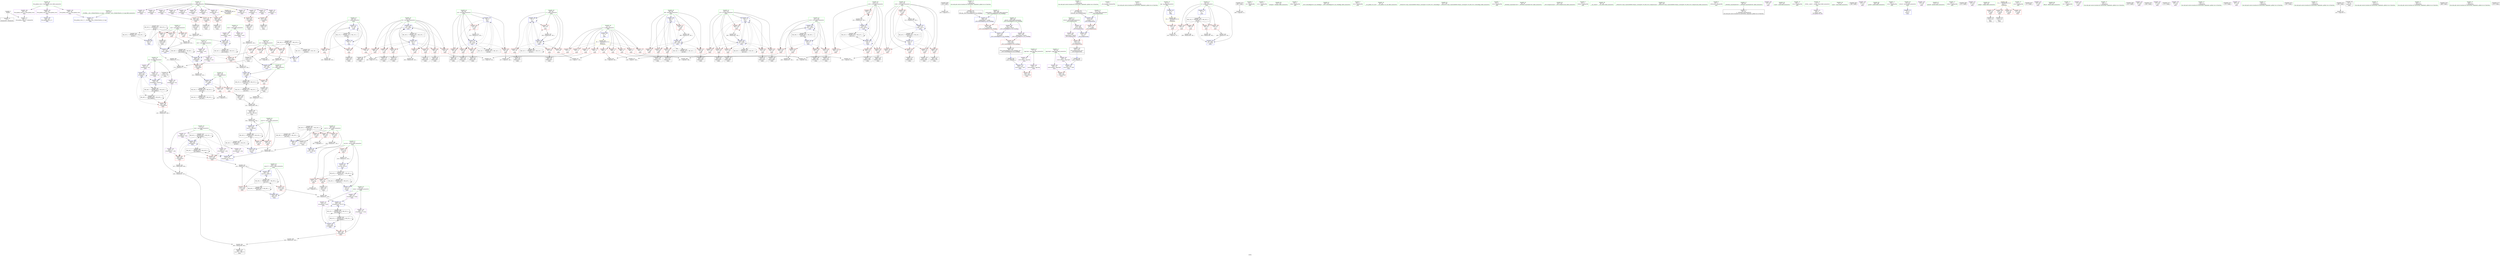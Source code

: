 digraph "SVFG" {
	label="SVFG";

	Node0x562326e08ff0 [shape=record,color=grey,label="{NodeID: 0\nNullPtr}"];
	Node0x562326e08ff0 -> Node0x562326e3f420[style=solid];
	Node0x562326e08ff0 -> Node0x562326e4c510[style=solid];
	Node0x562326e6bd70 [shape=record,color=black,label="{NodeID: 443\nMR_50V_2 = PHI(MR_50V_5, MR_50V_1, )\npts\{180000 \}\n}"];
	Node0x562326e6bd70 -> Node0x562326e4bac0[style=dashed];
	Node0x562326e6bd70 -> Node0x562326e4bc60[style=dashed];
	Node0x562326e6bd70 -> Node0x562326e4cc90[style=dashed];
	Node0x562326e6bd70 -> Node0x562326e4df40[style=dashed];
	Node0x562326e6bd70 -> Node0x562326e6bd70[style=dashed];
	Node0x562326e6bd70 -> Node0x562326e73a70[style=dashed];
	Node0x562326e4ca20 [shape=record,color=blue,label="{NodeID: 277\n83\<--190\ni\<--inc\nmain\n}"];
	Node0x562326e4ca20 -> Node0x562326e46010[style=dashed];
	Node0x562326e4ca20 -> Node0x562326e460e0[style=dashed];
	Node0x562326e4ca20 -> Node0x562326e461b0[style=dashed];
	Node0x562326e4ca20 -> Node0x562326e4ca20[style=dashed];
	Node0x562326e4ca20 -> Node0x562326e66370[style=dashed];
	Node0x562326e40730 [shape=record,color=red,label="{NodeID: 194\n213\<--85\n\<--i19\nmain\n}"];
	Node0x562326e40730 -> Node0x562326e519e0[style=solid];
	Node0x562326e0e080 [shape=record,color=black,label="{NodeID: 111\n404\<--403\nconv137\<--\nmain\n}"];
	Node0x562326e0d3e0 [shape=record,color=green,label="{NodeID: 28\n15\<--16\nwp\<--wp_field_insensitive\nGlob }"];
	Node0x562326e0d3e0 -> Node0x562326e434a0[style=solid];
	Node0x562326e0d3e0 -> Node0x562326e43570[style=solid];
	Node0x562326e0d3e0 -> Node0x562326e43640[style=solid];
	Node0x562326e46ae0 [shape=record,color=grey,label="{NodeID: 388\n438 = Binary(437, 162, )\n}"];
	Node0x562326e46ae0 -> Node0x562326e4e760[style=solid];
	Node0x562326e4e0e0 [shape=record,color=blue,label="{NodeID: 305\n107\<--9\ni123\<--\nmain\n}"];
	Node0x562326e4e0e0 -> Node0x562326e4a4d0[style=dashed];
	Node0x562326e4e0e0 -> Node0x562326e4a5a0[style=dashed];
	Node0x562326e4e0e0 -> Node0x562326e4a670[style=dashed];
	Node0x562326e4e0e0 -> Node0x562326e4a740[style=dashed];
	Node0x562326e4e0e0 -> Node0x562326e4e760[style=dashed];
	Node0x562326e4e0e0 -> Node0x562326e69f70[style=dashed];
	Node0x562326e41df0 [shape=record,color=red,label="{NodeID: 222\n370\<--99\n\<--cnt74\nmain\n}"];
	Node0x562326e41df0 -> Node0x562326e0dd40[style=solid];
	Node0x562326e438b0 [shape=record,color=purple,label="{NodeID: 139\n410\<--17\narrayidx142\<--owp\nmain\n}"];
	Node0x562326e438b0 -> Node0x562326e4bac0[style=solid];
	Node0x562326e3e2d0 [shape=record,color=green,label="{NodeID: 56\n109\<--110\nsum127\<--sum127_field_insensitive\nmain\n}"];
	Node0x562326e3e2d0 -> Node0x562326e4a810[style=solid];
	Node0x562326e3e2d0 -> Node0x562326e4a8e0[style=solid];
	Node0x562326e3e2d0 -> Node0x562326e4e1b0[style=solid];
	Node0x562326e3e2d0 -> Node0x562326e4e420[style=solid];
	Node0x562326e578f0 [shape=record,color=grey,label="{NodeID: 416\n320 = cmp(319, 9, )\n}"];
	Node0x562326e4b370 [shape=record,color=red,label="{NodeID: 250\n135\<--134\n\<--coerce.dive3\nmain\n}"];
	Node0x562326e44fd0 [shape=record,color=purple,label="{NodeID: 167\n514\<--509\n_M_n\<--retval\n_ZSt12setprecisioni\n}"];
	Node0x562326e44fd0 -> Node0x562326e4ed10[style=solid];
	Node0x562326e3fbd0 [shape=record,color=black,label="{NodeID: 84\n232\<--231\nidxprom39\<--\nmain\n}"];
	Node0x562326e0c8c0 [shape=record,color=green,label="{NodeID: 1\n7\<--1\n__dso_handle\<--dummyObj\nGlob }"];
	Node0x562326e6c270 [shape=record,color=black,label="{NodeID: 444\nMR_52V_2 = PHI(MR_52V_5, MR_52V_1, )\npts\{200000 \}\n}"];
	Node0x562326e6c270 -> Node0x562326e4bd30[style=dashed];
	Node0x562326e6c270 -> Node0x562326e4cd60[style=dashed];
	Node0x562326e6c270 -> Node0x562326e4e690[style=dashed];
	Node0x562326e6c270 -> Node0x562326e6c270[style=dashed];
	Node0x562326e6c270 -> Node0x562326e73070[style=dashed];
	Node0x562326e4caf0 [shape=record,color=blue,label="{NodeID: 278\n85\<--9\ni19\<--\nmain\n}"];
	Node0x562326e4caf0 -> Node0x562326e46280[style=dashed];
	Node0x562326e4caf0 -> Node0x562326e46350[style=dashed];
	Node0x562326e4caf0 -> Node0x562326e40590[style=dashed];
	Node0x562326e4caf0 -> Node0x562326e40660[style=dashed];
	Node0x562326e4caf0 -> Node0x562326e40730[style=dashed];
	Node0x562326e4caf0 -> Node0x562326e4ce30[style=dashed];
	Node0x562326e4caf0 -> Node0x562326e66870[style=dashed];
	Node0x562326e40800 [shape=record,color=red,label="{NodeID: 195\n219\<--87\n\<--i32\nmain\n}"];
	Node0x562326e40800 -> Node0x562326e581f0[style=solid];
	Node0x562326e0e150 [shape=record,color=black,label="{NodeID: 112\n409\<--408\nidxprom141\<--\nmain\n}"];
	Node0x562326e18b20 [shape=record,color=green,label="{NodeID: 29\n17\<--18\nowp\<--owp_field_insensitive\nGlob }"];
	Node0x562326e18b20 -> Node0x562326e43710[style=solid];
	Node0x562326e18b20 -> Node0x562326e437e0[style=solid];
	Node0x562326e18b20 -> Node0x562326e438b0[style=solid];
	Node0x562326e18b20 -> Node0x562326e43980[style=solid];
	Node0x562326e46c60 [shape=record,color=grey,label="{NodeID: 389\n451 = Binary(452, 450, )\n}"];
	Node0x562326e46c60 -> Node0x562326e48160[style=solid];
	Node0x562326e4e1b0 [shape=record,color=blue,label="{NodeID: 306\n109\<--203\nsum127\<--\nmain\n}"];
	Node0x562326e4e1b0 -> Node0x562326e7ba80[style=dashed];
	Node0x562326e41ec0 [shape=record,color=red,label="{NodeID: 223\n307\<--101\n\<--j75\nmain\n}"];
	Node0x562326e41ec0 -> Node0x562326e57a70[style=solid];
	Node0x562326e43980 [shape=record,color=purple,label="{NodeID: 140\n455\<--17\narrayidx167\<--owp\nmain\n}"];
	Node0x562326e43980 -> Node0x562326e4bc60[style=solid];
	Node0x562326e3e3a0 [shape=record,color=green,label="{NodeID: 57\n111\<--112\ncnt128\<--cnt128_field_insensitive\nmain\n}"];
	Node0x562326e3e3a0 -> Node0x562326e4a9b0[style=solid];
	Node0x562326e3e3a0 -> Node0x562326e4aa80[style=solid];
	Node0x562326e3e3a0 -> Node0x562326e4ab50[style=solid];
	Node0x562326e3e3a0 -> Node0x562326e4e280[style=solid];
	Node0x562326e3e3a0 -> Node0x562326e4e4f0[style=solid];
	Node0x562326e57a70 [shape=record,color=grey,label="{NodeID: 417\n309 = cmp(307, 308, )\n}"];
	Node0x562326e4b440 [shape=record,color=red,label="{NodeID: 251\n146\<--145\n\<--coerce.dive8\nmain\n}"];
	Node0x562326e450a0 [shape=record,color=purple,label="{NodeID: 168\n517\<--509\ncoerce.dive\<--retval\n_ZSt12setprecisioni\n}"];
	Node0x562326e450a0 -> Node0x562326e4c070[style=solid];
	Node0x562326e3fca0 [shape=record,color=black,label="{NodeID: 85\n235\<--234\nidxprom41\<--\nmain\n}"];
	Node0x562326e0c950 [shape=record,color=green,label="{NodeID: 2\n9\<--1\n\<--dummyObj\nCan only get source location for instruction, argument, global var or function.}"];
	Node0x562326e6c770 [shape=record,color=black,label="{NodeID: 445\nMR_54V_2 = PHI(MR_54V_3, MR_54V_1, )\npts\{220000 \}\n}"];
	Node0x562326e6c770 -> Node0x562326e4b780[style=dashed];
	Node0x562326e6c770 -> Node0x562326e4d580[style=dashed];
	Node0x562326e6c770 -> Node0x562326e6c770[style=dashed];
	Node0x562326e4cbc0 [shape=record,color=blue,label="{NodeID: 279\n201\<--203\narrayidx24\<--\nmain\n}"];
	Node0x562326e4cbc0 -> Node0x562326e4bb90[style=dashed];
	Node0x562326e4cbc0 -> Node0x562326e4cbc0[style=dashed];
	Node0x562326e4cbc0 -> Node0x562326e4d4b0[style=dashed];
	Node0x562326e4cbc0 -> Node0x562326e6b870[style=dashed];
	Node0x562326e4cbc0 -> Node0x562326e73570[style=dashed];
	Node0x562326e408d0 [shape=record,color=red,label="{NodeID: 196\n231\<--87\n\<--i32\nmain\n}"];
	Node0x562326e408d0 -> Node0x562326e3fbd0[style=solid];
	Node0x562326e0e220 [shape=record,color=black,label="{NodeID: 113\n429\<--428\nconv151\<--\nmain\n}"];
	Node0x562326e0e220 -> Node0x562326e52760[style=solid];
	Node0x562326e18be0 [shape=record,color=green,label="{NodeID: 30\n19\<--20\noowp\<--oowp_field_insensitive\nGlob }"];
	Node0x562326e18be0 -> Node0x562326e43a50[style=solid];
	Node0x562326e18be0 -> Node0x562326e43b20[style=solid];
	Node0x562326e18be0 -> Node0x562326e43bf0[style=solid];
	Node0x562326e46de0 [shape=record,color=grey,label="{NodeID: 390\n169 = Binary(168, 162, )\n}"];
	Node0x562326e4e280 [shape=record,color=blue,label="{NodeID: 307\n111\<--9\ncnt128\<--\nmain\n}"];
	Node0x562326e4e280 -> Node0x562326e7bf80[style=dashed];
	Node0x562326e41f90 [shape=record,color=red,label="{NodeID: 224\n314\<--101\n\<--j75\nmain\n}"];
	Node0x562326e41f90 -> Node0x562326e3d9b0[style=solid];
	Node0x562326e43a50 [shape=record,color=purple,label="{NodeID: 141\n210\<--19\narrayidx28\<--oowp\nmain\n}"];
	Node0x562326e43a50 -> Node0x562326e4cd60[style=solid];
	Node0x562326e3e470 [shape=record,color=green,label="{NodeID: 58\n113\<--114\nj129\<--j129_field_insensitive\nmain\n}"];
	Node0x562326e3e470 -> Node0x562326e4ac20[style=solid];
	Node0x562326e3e470 -> Node0x562326e4acf0[style=solid];
	Node0x562326e3e470 -> Node0x562326e4adc0[style=solid];
	Node0x562326e3e470 -> Node0x562326e4ae90[style=solid];
	Node0x562326e3e470 -> Node0x562326e4e350[style=solid];
	Node0x562326e3e470 -> Node0x562326e4e5c0[style=solid];
	Node0x562326e57bf0 [shape=record,color=grey,label="{NodeID: 418\n406 = cmp(405, 9, )\n}"];
	Node0x562326e4b510 [shape=record,color=red,label="{NodeID: 252\n237\<--236\n\<--arrayidx42\nmain\n}"];
	Node0x562326e4b510 -> Node0x562326e3fd70[style=solid];
	Node0x562326e45170 [shape=record,color=red,label="{NodeID: 169\n157\<--8\n\<--qq\nmain\n}"];
	Node0x562326e45170 -> Node0x562326e57470[style=solid];
	Node0x562326e3fd70 [shape=record,color=black,label="{NodeID: 86\n238\<--237\nconv\<--\nmain\n}"];
	Node0x562326e080f0 [shape=record,color=green,label="{NodeID: 3\n25\<--1\n.str\<--dummyObj\nGlob }"];
	Node0x562326e6cc70 [shape=record,color=black,label="{NodeID: 446\nMR_56V_2 = PHI(MR_56V_3, MR_56V_1, )\npts\{240000 \}\n}"];
	Node0x562326e6cc70 -> Node0x562326e4b920[style=dashed];
	Node0x562326e6cc70 -> Node0x562326e4d650[style=dashed];
	Node0x562326e6cc70 -> Node0x562326e6cc70[style=dashed];
	Node0x562326e4cc90 [shape=record,color=blue,label="{NodeID: 280\n206\<--203\narrayidx26\<--\nmain\n}"];
	Node0x562326e4cc90 -> Node0x562326e4bac0[style=dashed];
	Node0x562326e4cc90 -> Node0x562326e4bc60[style=dashed];
	Node0x562326e4cc90 -> Node0x562326e4cc90[style=dashed];
	Node0x562326e4cc90 -> Node0x562326e4df40[style=dashed];
	Node0x562326e4cc90 -> Node0x562326e6bd70[style=dashed];
	Node0x562326e4cc90 -> Node0x562326e73a70[style=dashed];
	Node0x562326e409a0 [shape=record,color=red,label="{NodeID: 197\n244\<--87\n\<--i32\nmain\n}"];
	Node0x562326e409a0 -> Node0x562326e3fe40[style=solid];
	Node0x562326e0e2f0 [shape=record,color=black,label="{NodeID: 114\n432\<--431\nidxprom153\<--\nmain\n}"];
	Node0x562326e18ce0 [shape=record,color=green,label="{NodeID: 31\n21\<--22\nsums\<--sums_field_insensitive\nGlob }"];
	Node0x562326e18ce0 -> Node0x562326e43cc0[style=solid];
	Node0x562326e18ce0 -> Node0x562326e43d90[style=solid];
	Node0x562326e46f60 [shape=record,color=grey,label="{NodeID: 391\n190 = Binary(189, 162, )\n}"];
	Node0x562326e46f60 -> Node0x562326e4ca20[style=solid];
	Node0x562326e4e350 [shape=record,color=blue,label="{NodeID: 308\n113\<--9\nj129\<--\nmain\n}"];
	Node0x562326e4e350 -> Node0x562326e4ac20[style=dashed];
	Node0x562326e4e350 -> Node0x562326e4acf0[style=dashed];
	Node0x562326e4e350 -> Node0x562326e4adc0[style=dashed];
	Node0x562326e4e350 -> Node0x562326e4ae90[style=dashed];
	Node0x562326e4e350 -> Node0x562326e4e350[style=dashed];
	Node0x562326e4e350 -> Node0x562326e4e5c0[style=dashed];
	Node0x562326e4e350 -> Node0x562326e6ae70[style=dashed];
	Node0x562326e42060 [shape=record,color=red,label="{NodeID: 225\n322\<--101\n\<--j75\nmain\n}"];
	Node0x562326e42060 -> Node0x562326e3db50[style=solid];
	Node0x562326e43b20 [shape=record,color=purple,label="{NodeID: 142\n433\<--19\narrayidx154\<--oowp\nmain\n}"];
	Node0x562326e43b20 -> Node0x562326e4e690[style=solid];
	Node0x562326e3e540 [shape=record,color=green,label="{NodeID: 59\n115\<--116\ni159\<--i159_field_insensitive\nmain\n}"];
	Node0x562326e3e540 -> Node0x562326e4af60[style=solid];
	Node0x562326e3e540 -> Node0x562326e4b030[style=solid];
	Node0x562326e3e540 -> Node0x562326e4b100[style=solid];
	Node0x562326e3e540 -> Node0x562326e4b1d0[style=solid];
	Node0x562326e3e540 -> Node0x562326e4b2a0[style=solid];
	Node0x562326e3e540 -> Node0x562326e4e830[style=solid];
	Node0x562326e3e540 -> Node0x562326e4e900[style=solid];
	Node0x562326e57d70 [shape=record,color=grey,label="{NodeID: 419\n301 = cmp(299, 300, )\n}"];
	Node0x562326e4b5e0 [shape=record,color=red,label="{NodeID: 253\n250\<--249\n\<--arrayidx47\nmain\n}"];
	Node0x562326e4b5e0 -> Node0x562326e3ffe0[style=solid];
	Node0x562326e45240 [shape=record,color=red,label="{NodeID: 170\n179\<--11\n\<--n\nmain\n}"];
	Node0x562326e45240 -> Node0x562326e57ef0[style=solid];
	Node0x562326e3fe40 [shape=record,color=black,label="{NodeID: 87\n245\<--244\nidxprom44\<--\nmain\n}"];
	Node0x562326e08180 [shape=record,color=green,label="{NodeID: 4\n27\<--1\n.str.1\<--dummyObj\nGlob }"];
	Node0x562326e4cd60 [shape=record,color=blue,label="{NodeID: 281\n210\<--203\narrayidx28\<--\nmain\n}"];
	Node0x562326e4cd60 -> Node0x562326e4bd30[style=dashed];
	Node0x562326e4cd60 -> Node0x562326e4cd60[style=dashed];
	Node0x562326e4cd60 -> Node0x562326e4e690[style=dashed];
	Node0x562326e4cd60 -> Node0x562326e6c270[style=dashed];
	Node0x562326e4cd60 -> Node0x562326e73070[style=dashed];
	Node0x562326e40a70 [shape=record,color=red,label="{NodeID: 198\n277\<--87\n\<--i32\nmain\n}"];
	Node0x562326e40a70 -> Node0x562326e40320[style=solid];
	Node0x562326e425b0 [shape=record,color=black,label="{NodeID: 115\n448\<--447\nidxprom163\<--\nmain\n}"];
	Node0x562326e18de0 [shape=record,color=green,label="{NodeID: 32\n23\<--24\ncnts\<--cnts_field_insensitive\nGlob }"];
	Node0x562326e18de0 -> Node0x562326e43e60[style=solid];
	Node0x562326e18de0 -> Node0x562326e43f30[style=solid];
	Node0x562326e470e0 [shape=record,color=grey,label="{NodeID: 392\n294 = Binary(293, 162, )\n}"];
	Node0x562326e470e0 -> Node0x562326e4d720[style=solid];
	Node0x562326e4e420 [shape=record,color=blue,label="{NodeID: 309\n109\<--413\nsum127\<--add143\nmain\n}"];
	Node0x562326e4e420 -> Node0x562326e7ba80[style=dashed];
	Node0x562326e42130 [shape=record,color=red,label="{NodeID: 226\n326\<--101\n\<--j75\nmain\n}"];
	Node0x562326e42130 -> Node0x562326e3dc20[style=solid];
	Node0x562326e43bf0 [shape=record,color=purple,label="{NodeID: 143\n462\<--19\narrayidx171\<--oowp\nmain\n}"];
	Node0x562326e43bf0 -> Node0x562326e4bd30[style=solid];
	Node0x562326e3e610 [shape=record,color=green,label="{NodeID: 60\n122\<--123\nfreopen\<--freopen_field_insensitive\n}"];
	Node0x562326e57ef0 [shape=record,color=grey,label="{NodeID: 420\n180 = cmp(178, 179, )\n}"];
	Node0x562326e4b6b0 [shape=record,color=red,label="{NodeID: 254\n317\<--316\n\<--arrayidx82\nmain\n}"];
	Node0x562326e4b6b0 -> Node0x562326e3da80[style=solid];
	Node0x562326e45310 [shape=record,color=red,label="{NodeID: 171\n196\<--11\n\<--n\nmain\n}"];
	Node0x562326e45310 -> Node0x562326e56b70[style=solid];
	Node0x562326e3ff10 [shape=record,color=black,label="{NodeID: 88\n248\<--247\nidxprom46\<--\nmain\n}"];
	Node0x562326e08210 [shape=record,color=green,label="{NodeID: 5\n29\<--1\nstdin\<--dummyObj\nGlob }"];
	Node0x562326e4ce30 [shape=record,color=blue,label="{NodeID: 282\n85\<--214\ni19\<--inc30\nmain\n}"];
	Node0x562326e4ce30 -> Node0x562326e46280[style=dashed];
	Node0x562326e4ce30 -> Node0x562326e46350[style=dashed];
	Node0x562326e4ce30 -> Node0x562326e40590[style=dashed];
	Node0x562326e4ce30 -> Node0x562326e40660[style=dashed];
	Node0x562326e4ce30 -> Node0x562326e40730[style=dashed];
	Node0x562326e4ce30 -> Node0x562326e4ce30[style=dashed];
	Node0x562326e4ce30 -> Node0x562326e66870[style=dashed];
	Node0x562326e40b40 [shape=record,color=red,label="{NodeID: 199\n283\<--87\n\<--i32\nmain\n}"];
	Node0x562326e40b40 -> Node0x562326e403f0[style=solid];
	Node0x562326e42640 [shape=record,color=black,label="{NodeID: 116\n454\<--453\nidxprom166\<--\nmain\n}"];
	Node0x562326e18ee0 [shape=record,color=green,label="{NodeID: 33\n45\<--49\nllvm.global_ctors\<--llvm.global_ctors_field_insensitive\nGlob }"];
	Node0x562326e18ee0 -> Node0x562326e44820[style=solid];
	Node0x562326e18ee0 -> Node0x562326e448f0[style=solid];
	Node0x562326e18ee0 -> Node0x562326e449f0[style=solid];
	Node0x562326e47260 [shape=record,color=grey,label="{NodeID: 393\n161 = Binary(160, 162, )\n}"];
	Node0x562326e4e4f0 [shape=record,color=blue,label="{NodeID: 310\n111\<--416\ncnt128\<--inc144\nmain\n}"];
	Node0x562326e4e4f0 -> Node0x562326e7bf80[style=dashed];
	Node0x562326e42200 [shape=record,color=red,label="{NodeID: 227\n337\<--101\n\<--j75\nmain\n}"];
	Node0x562326e42200 -> Node0x562326e3de90[style=solid];
	Node0x562326e43cc0 [shape=record,color=purple,label="{NodeID: 144\n285\<--21\narrayidx63\<--sums\nmain\n}"];
	Node0x562326e43cc0 -> Node0x562326e4d580[style=solid];
	Node0x562326e3e6e0 [shape=record,color=green,label="{NodeID: 61\n130\<--131\n_ZSt11setiosflagsSt13_Ios_Fmtflags\<--_ZSt11setiosflagsSt13_Ios_Fmtflags_field_insensitive\n}"];
	Node0x562326e58070 [shape=record,color=grey,label="{NodeID: 421\n229 = cmp(227, 228, )\n}"];
	Node0x562326e4b780 [shape=record,color=red,label="{NodeID: 255\n325\<--324\n\<--arrayidx88\nmain\n}"];
	Node0x562326e4b780 -> Node0x562326e51b60[style=solid];
	Node0x562326e453e0 [shape=record,color=red,label="{NodeID: 172\n220\<--11\n\<--n\nmain\n}"];
	Node0x562326e453e0 -> Node0x562326e581f0[style=solid];
	Node0x562326e3ffe0 [shape=record,color=black,label="{NodeID: 89\n251\<--250\nconv48\<--\nmain\n}"];
	Node0x562326e3ffe0 -> Node0x562326e569f0[style=solid];
	Node0x562326e08cf0 [shape=record,color=green,label="{NodeID: 6\n30\<--1\n.str.2\<--dummyObj\nGlob }"];
	Node0x562326e6db70 [shape=record,color=black,label="{NodeID: 449\nMR_18V_5 = PHI(MR_18V_7, MR_18V_4, )\npts\{90 \}\n}"];
	Node0x562326e6db70 -> Node0x562326e40db0[style=dashed];
	Node0x562326e6db70 -> Node0x562326e40e80[style=dashed];
	Node0x562326e6db70 -> Node0x562326e40f50[style=dashed];
	Node0x562326e6db70 -> Node0x562326e41020[style=dashed];
	Node0x562326e6db70 -> Node0x562326e4cfd0[style=dashed];
	Node0x562326e6db70 -> Node0x562326e4d310[style=dashed];
	Node0x562326e6db70 -> Node0x562326e67270[style=dashed];
	Node0x562326e6db70 -> Node0x562326e6db70[style=dashed];
	Node0x562326e4cf00 [shape=record,color=blue,label="{NodeID: 283\n87\<--9\ni32\<--\nmain\n}"];
	Node0x562326e4cf00 -> Node0x562326e40800[style=dashed];
	Node0x562326e4cf00 -> Node0x562326e408d0[style=dashed];
	Node0x562326e4cf00 -> Node0x562326e409a0[style=dashed];
	Node0x562326e4cf00 -> Node0x562326e40a70[style=dashed];
	Node0x562326e4cf00 -> Node0x562326e40b40[style=dashed];
	Node0x562326e4cf00 -> Node0x562326e40c10[style=dashed];
	Node0x562326e4cf00 -> Node0x562326e40ce0[style=dashed];
	Node0x562326e4cf00 -> Node0x562326e4d720[style=dashed];
	Node0x562326e4cf00 -> Node0x562326e66d70[style=dashed];
	Node0x562326e40c10 [shape=record,color=red,label="{NodeID: 200\n288\<--87\n\<--i32\nmain\n}"];
	Node0x562326e40c10 -> Node0x562326e404c0[style=solid];
	Node0x562326e426d0 [shape=record,color=black,label="{NodeID: 117\n461\<--460\nidxprom170\<--\nmain\n}"];
	Node0x562326e18fe0 [shape=record,color=green,label="{NodeID: 34\n50\<--51\n__cxx_global_var_init\<--__cxx_global_var_init_field_insensitive\n}"];
	Node0x562326e473e0 [shape=record,color=grey,label="{NodeID: 394\n465 = Binary(459, 464, )\n}"];
	Node0x562326e473e0 -> Node0x562326e427a0[style=solid];
	Node0x562326e4e5c0 [shape=record,color=blue,label="{NodeID: 311\n113\<--421\nj129\<--inc147\nmain\n}"];
	Node0x562326e4e5c0 -> Node0x562326e4ac20[style=dashed];
	Node0x562326e4e5c0 -> Node0x562326e4acf0[style=dashed];
	Node0x562326e4e5c0 -> Node0x562326e4adc0[style=dashed];
	Node0x562326e4e5c0 -> Node0x562326e4ae90[style=dashed];
	Node0x562326e4e5c0 -> Node0x562326e4e350[style=dashed];
	Node0x562326e4e5c0 -> Node0x562326e4e5c0[style=dashed];
	Node0x562326e4e5c0 -> Node0x562326e6ae70[style=dashed];
	Node0x562326e422d0 [shape=record,color=red,label="{NodeID: 228\n362\<--101\n\<--j75\nmain\n}"];
	Node0x562326e422d0 -> Node0x562326e46960[style=solid];
	Node0x562326e43d90 [shape=record,color=purple,label="{NodeID: 145\n324\<--21\narrayidx88\<--sums\nmain\n}"];
	Node0x562326e43d90 -> Node0x562326e4b780[style=solid];
	Node0x562326e3e7e0 [shape=record,color=green,label="{NodeID: 62\n137\<--138\n_ZStlsIcSt11char_traitsIcEERSt13basic_ostreamIT_T0_ES6_St12_Setiosflags\<--_ZStlsIcSt11char_traitsIcEERSt13basic_ostreamIT_T0_ES6_St12_Setiosflags_field_insensitive\n}"];
	Node0x562326e581f0 [shape=record,color=grey,label="{NodeID: 422\n221 = cmp(219, 220, )\n}"];
	Node0x562326e4b850 [shape=record,color=red,label="{NodeID: 256\n332\<--331\n\<--arrayidx92\nmain\n}"];
	Node0x562326e4b850 -> Node0x562326e3ddc0[style=solid];
	Node0x562326e454b0 [shape=record,color=red,label="{NodeID: 173\n228\<--11\n\<--n\nmain\n}"];
	Node0x562326e454b0 -> Node0x562326e58070[style=solid];
	Node0x562326e400b0 [shape=record,color=black,label="{NodeID: 90\n270\<--269\nconv56\<--\nmain\n}"];
	Node0x562326e400b0 -> Node0x562326e47560[style=solid];
	Node0x562326e08d80 [shape=record,color=green,label="{NodeID: 7\n32\<--1\n.str.3\<--dummyObj\nGlob }"];
	Node0x562326e6e070 [shape=record,color=black,label="{NodeID: 450\nMR_20V_5 = PHI(MR_20V_7, MR_20V_4, )\npts\{92 \}\n}"];
	Node0x562326e6e070 -> Node0x562326e410f0[style=dashed];
	Node0x562326e6e070 -> Node0x562326e411c0[style=dashed];
	Node0x562326e6e070 -> Node0x562326e41290[style=dashed];
	Node0x562326e6e070 -> Node0x562326e4d0a0[style=dashed];
	Node0x562326e6e070 -> Node0x562326e4d240[style=dashed];
	Node0x562326e6e070 -> Node0x562326e67770[style=dashed];
	Node0x562326e6e070 -> Node0x562326e6e070[style=dashed];
	Node0x562326e4cfd0 [shape=record,color=blue,label="{NodeID: 284\n89\<--9\ncnt\<--\nmain\n}"];
	Node0x562326e4cfd0 -> Node0x562326e6db70[style=dashed];
	Node0x562326e40ce0 [shape=record,color=red,label="{NodeID: 201\n293\<--87\n\<--i32\nmain\n}"];
	Node0x562326e40ce0 -> Node0x562326e470e0[style=solid];
	Node0x562326e427a0 [shape=record,color=black,label="{NodeID: 118\n466\<--465\nconv174\<--add173\nmain\n}"];
	Node0x562326e190e0 [shape=record,color=green,label="{NodeID: 35\n54\<--55\n_ZNSt8ios_base4InitC1Ev\<--_ZNSt8ios_base4InitC1Ev_field_insensitive\n}"];
	Node0x562326e47560 [shape=record,color=grey,label="{NodeID: 395\n271 = Binary(270, 272, )\n}"];
	Node0x562326e47560 -> Node0x562326e479e0[style=solid];
	Node0x562326e4e690 [shape=record,color=blue,label="{NodeID: 312\n433\<--430\narrayidx154\<--div152\nmain\n}"];
	Node0x562326e4e690 -> Node0x562326e73070[style=dashed];
	Node0x562326e423a0 [shape=record,color=red,label="{NodeID: 229\n346\<--103\n\<--s\nmain\n}"];
	Node0x562326e423a0 -> Node0x562326e3df60[style=solid];
	Node0x562326e43e60 [shape=record,color=purple,label="{NodeID: 146\n290\<--23\narrayidx65\<--cnts\nmain\n}"];
	Node0x562326e43e60 -> Node0x562326e4d650[style=solid];
	Node0x562326e3e8e0 [shape=record,color=green,label="{NodeID: 63\n141\<--142\n_ZSt12setprecisioni\<--_ZSt12setprecisioni_field_insensitive\n}"];
	Node0x562326e58370 [shape=record,color=grey,label="{NodeID: 423\n395 = cmp(393, 394, )\n}"];
	Node0x562326e4b920 [shape=record,color=red,label="{NodeID: 257\n340\<--339\n\<--arrayidx97\nmain\n}"];
	Node0x562326e4b920 -> Node0x562326e52160[style=solid];
	Node0x562326e45580 [shape=record,color=red,label="{NodeID: 174\n300\<--11\n\<--n\nmain\n}"];
	Node0x562326e45580 -> Node0x562326e57d70[style=solid];
	Node0x562326e40180 [shape=record,color=black,label="{NodeID: 91\n274\<--273\nconv57\<--\nmain\n}"];
	Node0x562326e40180 -> Node0x562326e479e0[style=solid];
	Node0x562326e08e10 [shape=record,color=green,label="{NodeID: 8\n34\<--1\nstdout\<--dummyObj\nGlob }"];
	Node0x562326e4d0a0 [shape=record,color=blue,label="{NodeID: 285\n91\<--9\nsum\<--\nmain\n}"];
	Node0x562326e4d0a0 -> Node0x562326e6e070[style=dashed];
	Node0x562326e40db0 [shape=record,color=red,label="{NodeID: 202\n257\<--89\n\<--cnt\nmain\n}"];
	Node0x562326e40db0 -> Node0x562326e47ce0[style=solid];
	Node0x562326e42870 [shape=record,color=black,label="{NodeID: 119\n494\<--505\n_ZSt11setiosflagsSt13_Ios_Fmtflags_ret\<--\n_ZSt11setiosflagsSt13_Ios_Fmtflags\n|{<s0>5}}"];
	Node0x562326e42870:s0 -> Node0x5623269affd0[style=solid,color=blue];
	Node0x562326e191e0 [shape=record,color=green,label="{NodeID: 36\n60\<--61\n__cxa_atexit\<--__cxa_atexit_field_insensitive\n}"];
	Node0x562326e476e0 [shape=record,color=grey,label="{NodeID: 396\n464 = Binary(452, 463, )\n}"];
	Node0x562326e476e0 -> Node0x562326e473e0[style=solid];
	Node0x562326e4e760 [shape=record,color=blue,label="{NodeID: 313\n107\<--438\ni123\<--inc157\nmain\n}"];
	Node0x562326e4e760 -> Node0x562326e4a4d0[style=dashed];
	Node0x562326e4e760 -> Node0x562326e4a5a0[style=dashed];
	Node0x562326e4e760 -> Node0x562326e4a670[style=dashed];
	Node0x562326e4e760 -> Node0x562326e4a740[style=dashed];
	Node0x562326e4e760 -> Node0x562326e4e760[style=dashed];
	Node0x562326e4e760 -> Node0x562326e69f70[style=dashed];
	Node0x562326e42470 [shape=record,color=red,label="{NodeID: 230\n343\<--105\n\<--c\nmain\n}"];
	Node0x562326e42470 -> Node0x562326e56e70[style=solid];
	Node0x562326e43f30 [shape=record,color=purple,label="{NodeID: 147\n339\<--23\narrayidx97\<--cnts\nmain\n}"];
	Node0x562326e43f30 -> Node0x562326e4b920[style=solid];
	Node0x562326e3e9e0 [shape=record,color=green,label="{NodeID: 64\n148\<--149\n_ZStlsIcSt11char_traitsIcEERSt13basic_ostreamIT_T0_ES6_St13_Setprecision\<--_ZStlsIcSt11char_traitsIcEERSt13basic_ostreamIT_T0_ES6_St13_Setprecision_field_insensitive\n}"];
	Node0x562326e66280 [shape=record,color=black,label="{NodeID: 424\nMR_10V_3 = PHI(MR_10V_4, MR_10V_2, )\npts\{82 \}\n}"];
	Node0x562326e66280 -> Node0x562326e45cd0[style=dashed];
	Node0x562326e66280 -> Node0x562326e45da0[style=dashed];
	Node0x562326e66280 -> Node0x562326e45e70[style=dashed];
	Node0x562326e66280 -> Node0x562326e45f40[style=dashed];
	Node0x562326e66280 -> Node0x562326e4e9d0[style=dashed];
	Node0x562326e4b9f0 [shape=record,color=red,label="{NodeID: 258\n403\<--402\n\<--arrayidx136\nmain\n}"];
	Node0x562326e4b9f0 -> Node0x562326e0e080[style=solid];
	Node0x562326e45650 [shape=record,color=red,label="{NodeID: 175\n308\<--11\n\<--n\nmain\n}"];
	Node0x562326e45650 -> Node0x562326e57a70[style=solid];
	Node0x562326e40250 [shape=record,color=black,label="{NodeID: 92\n276\<--275\nconv58\<--div\nmain\n}"];
	Node0x562326e40250 -> Node0x562326e4d4b0[style=solid];
	Node0x562326e08ea0 [shape=record,color=green,label="{NodeID: 9\n35\<--1\n_ZSt4cout\<--dummyObj\nGlob }"];
	Node0x562326e4d170 [shape=record,color=blue,label="{NodeID: 286\n93\<--9\nj\<--\nmain\n}"];
	Node0x562326e4d170 -> Node0x562326e41360[style=dashed];
	Node0x562326e4d170 -> Node0x562326e41430[style=dashed];
	Node0x562326e4d170 -> Node0x562326e41500[style=dashed];
	Node0x562326e4d170 -> Node0x562326e415d0[style=dashed];
	Node0x562326e4d170 -> Node0x562326e4d170[style=dashed];
	Node0x562326e4d170 -> Node0x562326e4d3e0[style=dashed];
	Node0x562326e4d170 -> Node0x562326e67c70[style=dashed];
	Node0x562326e40e80 [shape=record,color=red,label="{NodeID: 203\n266\<--89\n\<--cnt\nmain\n}"];
	Node0x562326e40e80 -> Node0x562326e57770[style=solid];
	Node0x562326e42940 [shape=record,color=black,label="{NodeID: 120\n507\<--518\n_ZSt12setprecisioni_ret\<--\n_ZSt12setprecisioni\n|{<s0>7}}"];
	Node0x562326e42940:s0 -> Node0x562326e999d0[style=solid,color=blue];
	Node0x562326e192e0 [shape=record,color=green,label="{NodeID: 37\n59\<--65\n_ZNSt8ios_base4InitD1Ev\<--_ZNSt8ios_base4InitD1Ev_field_insensitive\n}"];
	Node0x562326e192e0 -> Node0x562326e3f5f0[style=solid];
	Node0x5623269affd0 [shape=record,color=black,label="{NodeID: 563\n128 = PHI(494, )\n}"];
	Node0x5623269affd0 -> Node0x562326e4c6e0[style=solid];
	Node0x562326e47860 [shape=record,color=grey,label="{NodeID: 397\n263 = Binary(262, 162, )\n}"];
	Node0x562326e47860 -> Node0x562326e4d3e0[style=solid];
	Node0x562326e4e830 [shape=record,color=blue,label="{NodeID: 314\n115\<--9\ni159\<--\nmain\n}"];
	Node0x562326e4e830 -> Node0x562326e4af60[style=dashed];
	Node0x562326e4e830 -> Node0x562326e4b030[style=dashed];
	Node0x562326e4e830 -> Node0x562326e4b100[style=dashed];
	Node0x562326e4e830 -> Node0x562326e4b1d0[style=dashed];
	Node0x562326e4e830 -> Node0x562326e4b2a0[style=dashed];
	Node0x562326e4e830 -> Node0x562326e4e900[style=dashed];
	Node0x562326e4e830 -> Node0x562326e6b370[style=dashed];
	Node0x562326e4a440 [shape=record,color=red,label="{NodeID: 231\n349\<--105\n\<--c\nmain\n}"];
	Node0x562326e4a440 -> Node0x562326e3e030[style=solid];
	Node0x562326e44000 [shape=record,color=purple,label="{NodeID: 148\n119\<--25\n\<--.str\nmain\n}"];
	Node0x562326e3eae0 [shape=record,color=green,label="{NodeID: 65\n152\<--153\nscanf\<--scanf_field_insensitive\n}"];
	Node0x562326e66370 [shape=record,color=black,label="{NodeID: 425\nMR_12V_2 = PHI(MR_12V_4, MR_12V_1, )\npts\{84 \}\n}"];
	Node0x562326e66370 -> Node0x562326e4c950[style=dashed];
	Node0x562326e4bac0 [shape=record,color=red,label="{NodeID: 259\n411\<--410\n\<--arrayidx142\nmain\n}"];
	Node0x562326e4bac0 -> Node0x562326e47e60[style=solid];
	Node0x562326e45720 [shape=record,color=red,label="{NodeID: 176\n386\<--11\n\<--n\nmain\n}"];
	Node0x562326e45720 -> Node0x562326e56cf0[style=solid];
	Node0x562326e40320 [shape=record,color=black,label="{NodeID: 93\n278\<--277\nidxprom59\<--\nmain\n}"];
	Node0x562326e087e0 [shape=record,color=green,label="{NodeID: 10\n36\<--1\n.str.4\<--dummyObj\nGlob }"];
	Node0x562326e4d240 [shape=record,color=blue,label="{NodeID: 287\n91\<--255\nsum\<--add49\nmain\n}"];
	Node0x562326e4d240 -> Node0x562326e6e070[style=dashed];
	Node0x562326e40f50 [shape=record,color=red,label="{NodeID: 204\n273\<--89\n\<--cnt\nmain\n}"];
	Node0x562326e40f50 -> Node0x562326e40180[style=solid];
	Node0x562326e42a10 [shape=record,color=purple,label="{NodeID: 121\n56\<--4\n\<--_ZStL8__ioinit\n__cxx_global_var_init\n}"];
	Node0x562326e193e0 [shape=record,color=green,label="{NodeID: 38\n72\<--73\nmain\<--main_field_insensitive\n}"];
	Node0x562326e989a0 [shape=record,color=black,label="{NodeID: 564\n136 = PHI()\n}"];
	Node0x562326e479e0 [shape=record,color=grey,label="{NodeID: 398\n275 = Binary(271, 274, )\n}"];
	Node0x562326e479e0 -> Node0x562326e40250[style=solid];
	Node0x562326e4e900 [shape=record,color=blue,label="{NodeID: 315\n115\<--471\ni159\<--inc177\nmain\n}"];
	Node0x562326e4e900 -> Node0x562326e4af60[style=dashed];
	Node0x562326e4e900 -> Node0x562326e4b030[style=dashed];
	Node0x562326e4e900 -> Node0x562326e4b100[style=dashed];
	Node0x562326e4e900 -> Node0x562326e4b1d0[style=dashed];
	Node0x562326e4e900 -> Node0x562326e4b2a0[style=dashed];
	Node0x562326e4e900 -> Node0x562326e4e900[style=dashed];
	Node0x562326e4e900 -> Node0x562326e6b370[style=dashed];
	Node0x562326e4a4d0 [shape=record,color=red,label="{NodeID: 232\n385\<--107\n\<--i123\nmain\n}"];
	Node0x562326e4a4d0 -> Node0x562326e56cf0[style=solid];
	Node0x562326e440d0 [shape=record,color=purple,label="{NodeID: 149\n120\<--27\n\<--.str.1\nmain\n}"];
	Node0x562326e3ebe0 [shape=record,color=green,label="{NodeID: 66\n165\<--166\nprintf\<--printf_field_insensitive\n}"];
	Node0x562326e66870 [shape=record,color=black,label="{NodeID: 426\nMR_14V_2 = PHI(MR_14V_4, MR_14V_1, )\npts\{86 \}\n}"];
	Node0x562326e66870 -> Node0x562326e4caf0[style=dashed];
	Node0x562326e4bb90 [shape=record,color=red,label="{NodeID: 260\n450\<--449\n\<--arrayidx164\nmain\n}"];
	Node0x562326e4bb90 -> Node0x562326e46c60[style=solid];
	Node0x562326e457f0 [shape=record,color=red,label="{NodeID: 177\n394\<--11\n\<--n\nmain\n}"];
	Node0x562326e457f0 -> Node0x562326e58370[style=solid];
	Node0x562326e403f0 [shape=record,color=black,label="{NodeID: 94\n284\<--283\nidxprom62\<--\nmain\n}"];
	Node0x562326e088b0 [shape=record,color=green,label="{NodeID: 11\n38\<--1\n.str.5\<--dummyObj\nGlob }"];
	Node0x562326e4d310 [shape=record,color=blue,label="{NodeID: 288\n89\<--258\ncnt\<--inc50\nmain\n}"];
	Node0x562326e4d310 -> Node0x562326e6db70[style=dashed];
	Node0x562326e41020 [shape=record,color=red,label="{NodeID: 205\n287\<--89\n\<--cnt\nmain\n}"];
	Node0x562326e41020 -> Node0x562326e4d650[style=solid];
	Node0x562326e42ae0 [shape=record,color=purple,label="{NodeID: 122\n184\<--13\narrayidx\<--a\nmain\n}"];
	Node0x562326e194e0 [shape=record,color=green,label="{NodeID: 39\n75\<--76\nretval\<--retval_field_insensitive\nmain\n}"];
	Node0x562326e194e0 -> Node0x562326e4c610[style=solid];
	Node0x562326e999d0 [shape=record,color=black,label="{NodeID: 565\n139 = PHI(507, )\n}"];
	Node0x562326e999d0 -> Node0x562326e4c7b0[style=solid];
	Node0x562326e47b60 [shape=record,color=grey,label="{NodeID: 399\n471 = Binary(470, 162, )\n}"];
	Node0x562326e47b60 -> Node0x562326e4e900[style=solid];
	Node0x562326e4e9d0 [shape=record,color=blue,label="{NodeID: 316\n81\<--480\nii\<--inc181\nmain\n}"];
	Node0x562326e4e9d0 -> Node0x562326e66280[style=dashed];
	Node0x562326e4a5a0 [shape=record,color=red,label="{NodeID: 233\n397\<--107\n\<--i123\nmain\n}"];
	Node0x562326e4a5a0 -> Node0x562326e0dee0[style=solid];
	Node0x562326e441a0 [shape=record,color=purple,label="{NodeID: 150\n125\<--30\n\<--.str.2\nmain\n}"];
	Node0x562326e3ece0 [shape=record,color=green,label="{NodeID: 67\n172\<--173\nfprintf\<--fprintf_field_insensitive\n}"];
	Node0x562326e66d70 [shape=record,color=black,label="{NodeID: 427\nMR_16V_2 = PHI(MR_16V_4, MR_16V_1, )\npts\{88 \}\n}"];
	Node0x562326e66d70 -> Node0x562326e4cf00[style=dashed];
	Node0x562326e4bc60 [shape=record,color=red,label="{NodeID: 261\n456\<--455\n\<--arrayidx167\nmain\n}"];
	Node0x562326e4bc60 -> Node0x562326e47fe0[style=solid];
	Node0x562326e458c0 [shape=record,color=red,label="{NodeID: 178\n444\<--11\n\<--n\nmain\n}"];
	Node0x562326e458c0 -> Node0x562326e575f0[style=solid];
	Node0x562326e404c0 [shape=record,color=black,label="{NodeID: 95\n289\<--288\nidxprom64\<--\nmain\n}"];
	Node0x562326e08980 [shape=record,color=green,label="{NodeID: 12\n40\<--1\nstderr\<--dummyObj\nGlob }"];
	Node0x562326e4d3e0 [shape=record,color=blue,label="{NodeID: 289\n93\<--263\nj\<--inc52\nmain\n}"];
	Node0x562326e4d3e0 -> Node0x562326e41360[style=dashed];
	Node0x562326e4d3e0 -> Node0x562326e41430[style=dashed];
	Node0x562326e4d3e0 -> Node0x562326e41500[style=dashed];
	Node0x562326e4d3e0 -> Node0x562326e415d0[style=dashed];
	Node0x562326e4d3e0 -> Node0x562326e4d170[style=dashed];
	Node0x562326e4d3e0 -> Node0x562326e4d3e0[style=dashed];
	Node0x562326e4d3e0 -> Node0x562326e67c70[style=dashed];
	Node0x562326e410f0 [shape=record,color=red,label="{NodeID: 206\n254\<--91\n\<--sum\nmain\n}"];
	Node0x562326e410f0 -> Node0x562326e482e0[style=solid];
	Node0x562326e42bb0 [shape=record,color=purple,label="{NodeID: 123\n185\<--13\narraydecay\<--a\nmain\n}"];
	Node0x562326e195b0 [shape=record,color=green,label="{NodeID: 40\n77\<--78\nagg.tmp\<--agg.tmp_field_insensitive\nmain\n}"];
	Node0x562326e195b0 -> Node0x562326e44af0[style=solid];
	Node0x562326e195b0 -> Node0x562326e44bc0[style=solid];
	Node0x562326e99b00 [shape=record,color=black,label="{NodeID: 566\n147 = PHI()\n}"];
	Node0x562326e47ce0 [shape=record,color=grey,label="{NodeID: 400\n258 = Binary(257, 162, )\n}"];
	Node0x562326e47ce0 -> Node0x562326e4d310[style=solid];
	Node0x562326e4eaa0 [shape=record,color=blue,label="{NodeID: 317\n498\<--495\n__mask.addr\<--__mask\n_ZSt11setiosflagsSt13_Ios_Fmtflags\n}"];
	Node0x562326e4eaa0 -> Node0x562326e4be00[style=dashed];
	Node0x562326e4a670 [shape=record,color=red,label="{NodeID: 234\n431\<--107\n\<--i123\nmain\n}"];
	Node0x562326e4a670 -> Node0x562326e0e2f0[style=solid];
	Node0x562326e44270 [shape=record,color=purple,label="{NodeID: 151\n126\<--32\n\<--.str.3\nmain\n}"];
	Node0x562326e3ede0 [shape=record,color=green,label="{NodeID: 68\n240\<--241\nisdigit\<--isdigit_field_insensitive\n}"];
	Node0x562326e67270 [shape=record,color=black,label="{NodeID: 428\nMR_18V_2 = PHI(MR_18V_3, MR_18V_1, )\npts\{90 \}\n}"];
	Node0x562326e67270 -> Node0x562326e4cfd0[style=dashed];
	Node0x562326e67270 -> Node0x562326e67270[style=dashed];
	Node0x562326e4bd30 [shape=record,color=red,label="{NodeID: 262\n463\<--462\n\<--arrayidx171\nmain\n}"];
	Node0x562326e4bd30 -> Node0x562326e476e0[style=solid];
	Node0x562326e45990 [shape=record,color=red,label="{NodeID: 179\n118\<--29\n\<--stdin\nmain\n}"];
	Node0x562326e45990 -> Node0x562326e3f6f0[style=solid];
	Node0x562326e3d8e0 [shape=record,color=black,label="{NodeID: 96\n312\<--311\nidxprom79\<--\nmain\n}"];
	Node0x562326e08a50 [shape=record,color=green,label="{NodeID: 13\n41\<--1\n.str.6\<--dummyObj\nGlob }"];
	Node0x562326e4d4b0 [shape=record,color=blue,label="{NodeID: 290\n279\<--276\narrayidx60\<--conv58\nmain\n}"];
	Node0x562326e4d4b0 -> Node0x562326e73570[style=dashed];
	Node0x562326e411c0 [shape=record,color=red,label="{NodeID: 207\n269\<--91\n\<--sum\nmain\n}"];
	Node0x562326e411c0 -> Node0x562326e400b0[style=solid];
	Node0x562326e42c80 [shape=record,color=purple,label="{NodeID: 124\n233\<--13\narrayidx40\<--a\nmain\n}"];
	Node0x562326e19680 [shape=record,color=green,label="{NodeID: 41\n79\<--80\nagg.tmp5\<--agg.tmp5_field_insensitive\nmain\n}"];
	Node0x562326e19680 -> Node0x562326e44c90[style=solid];
	Node0x562326e19680 -> Node0x562326e44d60[style=solid];
	Node0x562326e99bd0 [shape=record,color=black,label="{NodeID: 567\n57 = PHI()\n}"];
	Node0x562326e47e60 [shape=record,color=grey,label="{NodeID: 401\n413 = Binary(412, 411, )\n}"];
	Node0x562326e47e60 -> Node0x562326e4e420[style=solid];
	Node0x562326e4eb70 [shape=record,color=blue,label="{NodeID: 318\n501\<--502\n_M_mask\<--\n_ZSt11setiosflagsSt13_Ios_Fmtflags\n}"];
	Node0x562326e4eb70 -> Node0x562326e4bed0[style=dashed];
	Node0x562326e4a740 [shape=record,color=red,label="{NodeID: 235\n437\<--107\n\<--i123\nmain\n}"];
	Node0x562326e4a740 -> Node0x562326e46ae0[style=solid];
	Node0x562326e44340 [shape=record,color=purple,label="{NodeID: 152\n150\<--36\n\<--.str.4\nmain\n}"];
	Node0x562326e3eee0 [shape=record,color=green,label="{NodeID: 69\n476\<--477\nfflush\<--fflush_field_insensitive\n}"];
	Node0x562326e67770 [shape=record,color=black,label="{NodeID: 429\nMR_20V_2 = PHI(MR_20V_3, MR_20V_1, )\npts\{92 \}\n}"];
	Node0x562326e67770 -> Node0x562326e4d0a0[style=dashed];
	Node0x562326e67770 -> Node0x562326e67770[style=dashed];
	Node0x562326e4be00 [shape=record,color=red,label="{NodeID: 263\n502\<--498\n\<--__mask.addr\n_ZSt11setiosflagsSt13_Ios_Fmtflags\n}"];
	Node0x562326e4be00 -> Node0x562326e4eb70[style=solid];
	Node0x562326e45a60 [shape=record,color=red,label="{NodeID: 180\n124\<--34\n\<--stdout\nmain\n}"];
	Node0x562326e45a60 -> Node0x562326e3f7c0[style=solid];
	Node0x562326e3d9b0 [shape=record,color=black,label="{NodeID: 97\n315\<--314\nidxprom81\<--\nmain\n}"];
	Node0x562326e0f0e0 [shape=record,color=green,label="{NodeID: 14\n43\<--1\n.str.7\<--dummyObj\nGlob }"];
	Node0x562326e519e0 [shape=record,color=grey,label="{NodeID: 374\n214 = Binary(213, 162, )\n}"];
	Node0x562326e519e0 -> Node0x562326e4ce30[style=solid];
	Node0x562326e4d580 [shape=record,color=blue,label="{NodeID: 291\n285\<--282\narrayidx63\<--\nmain\n}"];
	Node0x562326e4d580 -> Node0x562326e4b780[style=dashed];
	Node0x562326e4d580 -> Node0x562326e4d580[style=dashed];
	Node0x562326e4d580 -> Node0x562326e6c770[style=dashed];
	Node0x562326e41290 [shape=record,color=red,label="{NodeID: 208\n282\<--91\n\<--sum\nmain\n}"];
	Node0x562326e41290 -> Node0x562326e4d580[style=solid];
	Node0x562326e42d50 [shape=record,color=purple,label="{NodeID: 125\n236\<--13\narrayidx42\<--a\nmain\n}"];
	Node0x562326e42d50 -> Node0x562326e4b510[style=solid];
	Node0x562326e19750 [shape=record,color=green,label="{NodeID: 42\n81\<--82\nii\<--ii_field_insensitive\nmain\n}"];
	Node0x562326e19750 -> Node0x562326e45cd0[style=solid];
	Node0x562326e19750 -> Node0x562326e45da0[style=solid];
	Node0x562326e19750 -> Node0x562326e45e70[style=solid];
	Node0x562326e19750 -> Node0x562326e45f40[style=solid];
	Node0x562326e19750 -> Node0x562326e4c880[style=solid];
	Node0x562326e19750 -> Node0x562326e4e9d0[style=solid];
	Node0x562326e99ca0 [shape=record,color=black,label="{NodeID: 568\n319 = PHI()\n}"];
	Node0x562326e99ca0 -> Node0x562326e578f0[style=solid];
	Node0x562326e47fe0 [shape=record,color=grey,label="{NodeID: 402\n457 = Binary(458, 456, )\n}"];
	Node0x562326e47fe0 -> Node0x562326e48160[style=solid];
	Node0x562326e4ec40 [shape=record,color=blue,label="{NodeID: 319\n511\<--508\n__n.addr\<--__n\n_ZSt12setprecisioni\n}"];
	Node0x562326e4ec40 -> Node0x562326e4bfa0[style=dashed];
	Node0x562326e4a810 [shape=record,color=red,label="{NodeID: 236\n412\<--109\n\<--sum127\nmain\n}"];
	Node0x562326e4a810 -> Node0x562326e47e60[style=solid];
	Node0x562326e44410 [shape=record,color=purple,label="{NodeID: 153\n174\<--36\n\<--.str.4\nmain\n}"];
	Node0x562326e3efe0 [shape=record,color=green,label="{NodeID: 70\n496\<--497\nretval\<--retval_field_insensitive\n_ZSt11setiosflagsSt13_Ios_Fmtflags\n}"];
	Node0x562326e3efe0 -> Node0x562326e44e30[style=solid];
	Node0x562326e3efe0 -> Node0x562326e44f00[style=solid];
	Node0x562326e67c70 [shape=record,color=black,label="{NodeID: 430\nMR_22V_2 = PHI(MR_22V_3, MR_22V_1, )\npts\{94 \}\n}"];
	Node0x562326e67c70 -> Node0x562326e4d170[style=dashed];
	Node0x562326e67c70 -> Node0x562326e67c70[style=dashed];
	Node0x562326e4bed0 [shape=record,color=red,label="{NodeID: 264\n505\<--504\n\<--coerce.dive\n_ZSt11setiosflagsSt13_Ios_Fmtflags\n}"];
	Node0x562326e4bed0 -> Node0x562326e42870[style=solid];
	Node0x562326e45b30 [shape=record,color=red,label="{NodeID: 181\n474\<--34\n\<--stdout\nmain\n}"];
	Node0x562326e3da80 [shape=record,color=black,label="{NodeID: 98\n318\<--317\nconv83\<--\nmain\n}"];
	Node0x562326e0f1b0 [shape=record,color=green,label="{NodeID: 15\n46\<--1\n\<--dummyObj\nCan only get source location for instruction, argument, global var or function.}"];
	Node0x562326e51b60 [shape=record,color=grey,label="{NodeID: 375\n335 = Binary(325, 334, )\n}"];
	Node0x562326e51b60 -> Node0x562326e4db30[style=solid];
	Node0x562326e4d650 [shape=record,color=blue,label="{NodeID: 292\n290\<--287\narrayidx65\<--\nmain\n}"];
	Node0x562326e4d650 -> Node0x562326e4b920[style=dashed];
	Node0x562326e4d650 -> Node0x562326e4d650[style=dashed];
	Node0x562326e4d650 -> Node0x562326e6cc70[style=dashed];
	Node0x562326e41360 [shape=record,color=red,label="{NodeID: 209\n227\<--93\n\<--j\nmain\n}"];
	Node0x562326e41360 -> Node0x562326e58070[style=solid];
	Node0x562326e42e20 [shape=record,color=purple,label="{NodeID: 126\n246\<--13\narrayidx45\<--a\nmain\n}"];
	Node0x562326e19820 [shape=record,color=green,label="{NodeID: 43\n83\<--84\ni\<--i_field_insensitive\nmain\n}"];
	Node0x562326e19820 -> Node0x562326e46010[style=solid];
	Node0x562326e19820 -> Node0x562326e460e0[style=solid];
	Node0x562326e19820 -> Node0x562326e461b0[style=solid];
	Node0x562326e19820 -> Node0x562326e4c950[style=solid];
	Node0x562326e19820 -> Node0x562326e4ca20[style=solid];
	Node0x562326e99d70 [shape=record,color=black,label="{NodeID: 569\n151 = PHI()\n}"];
	Node0x562326e79c80 [shape=record,color=black,label="{NodeID: 486\nMR_26V_5 = PHI(MR_26V_8, MR_26V_4, )\npts\{98 \}\n}"];
	Node0x562326e79c80 -> Node0x562326e41ab0[style=dashed];
	Node0x562326e79c80 -> Node0x562326e41b80[style=dashed];
	Node0x562326e79c80 -> Node0x562326e4d8c0[style=dashed];
	Node0x562326e79c80 -> Node0x562326e4dcd0[style=dashed];
	Node0x562326e79c80 -> Node0x562326e68670[style=dashed];
	Node0x562326e79c80 -> Node0x562326e79c80[style=dashed];
	Node0x562326e48160 [shape=record,color=grey,label="{NodeID: 403\n459 = Binary(451, 457, )\n}"];
	Node0x562326e48160 -> Node0x562326e473e0[style=solid];
	Node0x562326e4ed10 [shape=record,color=blue,label="{NodeID: 320\n514\<--515\n_M_n\<--\n_ZSt12setprecisioni\n}"];
	Node0x562326e4ed10 -> Node0x562326e4c070[style=dashed];
	Node0x562326e4a8e0 [shape=record,color=red,label="{NodeID: 237\n427\<--109\n\<--sum127\nmain\n}"];
	Node0x562326e4a8e0 -> Node0x562326e52760[style=solid];
	Node0x562326e444e0 [shape=record,color=purple,label="{NodeID: 154\n163\<--38\n\<--.str.5\nmain\n}"];
	Node0x562326e3f0b0 [shape=record,color=green,label="{NodeID: 71\n498\<--499\n__mask.addr\<--__mask.addr_field_insensitive\n_ZSt11setiosflagsSt13_Ios_Fmtflags\n}"];
	Node0x562326e3f0b0 -> Node0x562326e4be00[style=solid];
	Node0x562326e3f0b0 -> Node0x562326e4eaa0[style=solid];
	Node0x562326e68170 [shape=record,color=black,label="{NodeID: 431\nMR_24V_2 = PHI(MR_24V_4, MR_24V_1, )\npts\{96 \}\n}"];
	Node0x562326e68170 -> Node0x562326e4d7f0[style=dashed];
	Node0x562326e4bfa0 [shape=record,color=red,label="{NodeID: 265\n515\<--511\n\<--__n.addr\n_ZSt12setprecisioni\n}"];
	Node0x562326e4bfa0 -> Node0x562326e4ed10[style=solid];
	Node0x562326e45c00 [shape=record,color=red,label="{NodeID: 182\n167\<--40\n\<--stderr\nmain\n}"];
	Node0x562326e3db50 [shape=record,color=black,label="{NodeID: 99\n323\<--322\nidxprom87\<--\nmain\n}"];
	Node0x562326e0f280 [shape=record,color=green,label="{NodeID: 16\n129\<--1\n\<--dummyObj\nCan only get source location for instruction, argument, global var or function.|{<s0>5}}"];
	Node0x562326e0f280:s0 -> Node0x562326e9a960[style=solid,color=red];
	Node0x562326e51ce0 [shape=record,color=grey,label="{NodeID: 376\n416 = Binary(415, 162, )\n}"];
	Node0x562326e51ce0 -> Node0x562326e4e4f0[style=solid];
	Node0x562326e4d720 [shape=record,color=blue,label="{NodeID: 293\n87\<--294\ni32\<--inc67\nmain\n}"];
	Node0x562326e4d720 -> Node0x562326e40800[style=dashed];
	Node0x562326e4d720 -> Node0x562326e408d0[style=dashed];
	Node0x562326e4d720 -> Node0x562326e409a0[style=dashed];
	Node0x562326e4d720 -> Node0x562326e40a70[style=dashed];
	Node0x562326e4d720 -> Node0x562326e40b40[style=dashed];
	Node0x562326e4d720 -> Node0x562326e40c10[style=dashed];
	Node0x562326e4d720 -> Node0x562326e40ce0[style=dashed];
	Node0x562326e4d720 -> Node0x562326e4d720[style=dashed];
	Node0x562326e4d720 -> Node0x562326e66d70[style=dashed];
	Node0x562326e41430 [shape=record,color=red,label="{NodeID: 210\n234\<--93\n\<--j\nmain\n}"];
	Node0x562326e41430 -> Node0x562326e3fca0[style=solid];
	Node0x562326e42ef0 [shape=record,color=purple,label="{NodeID: 127\n249\<--13\narrayidx47\<--a\nmain\n}"];
	Node0x562326e42ef0 -> Node0x562326e4b5e0[style=solid];
	Node0x562326e0d930 [shape=record,color=green,label="{NodeID: 44\n85\<--86\ni19\<--i19_field_insensitive\nmain\n}"];
	Node0x562326e0d930 -> Node0x562326e46280[style=solid];
	Node0x562326e0d930 -> Node0x562326e46350[style=solid];
	Node0x562326e0d930 -> Node0x562326e40590[style=solid];
	Node0x562326e0d930 -> Node0x562326e40660[style=solid];
	Node0x562326e0d930 -> Node0x562326e40730[style=solid];
	Node0x562326e0d930 -> Node0x562326e4caf0[style=solid];
	Node0x562326e0d930 -> Node0x562326e4ce30[style=solid];
	Node0x562326e99e40 [shape=record,color=black,label="{NodeID: 570\n164 = PHI()\n}"];
	Node0x562326e7a180 [shape=record,color=black,label="{NodeID: 487\nMR_28V_5 = PHI(MR_28V_7, MR_28V_4, )\npts\{100 \}\n}"];
	Node0x562326e7a180 -> Node0x562326e41c50[style=dashed];
	Node0x562326e7a180 -> Node0x562326e41d20[style=dashed];
	Node0x562326e7a180 -> Node0x562326e41df0[style=dashed];
	Node0x562326e7a180 -> Node0x562326e4d990[style=dashed];
	Node0x562326e7a180 -> Node0x562326e4dda0[style=dashed];
	Node0x562326e7a180 -> Node0x562326e68b70[style=dashed];
	Node0x562326e7a180 -> Node0x562326e7a180[style=dashed];
	Node0x562326e482e0 [shape=record,color=grey,label="{NodeID: 404\n255 = Binary(254, 252, )\n}"];
	Node0x562326e482e0 -> Node0x562326e4d240[style=solid];
	Node0x562326e4a9b0 [shape=record,color=red,label="{NodeID: 238\n415\<--111\n\<--cnt128\nmain\n}"];
	Node0x562326e4a9b0 -> Node0x562326e51ce0[style=solid];
	Node0x562326e445b0 [shape=record,color=purple,label="{NodeID: 155\n170\<--38\n\<--.str.5\nmain\n}"];
	Node0x562326e3f180 [shape=record,color=green,label="{NodeID: 72\n509\<--510\nretval\<--retval_field_insensitive\n_ZSt12setprecisioni\n}"];
	Node0x562326e3f180 -> Node0x562326e44fd0[style=solid];
	Node0x562326e3f180 -> Node0x562326e450a0[style=solid];
	Node0x562326e68670 [shape=record,color=black,label="{NodeID: 432\nMR_26V_2 = PHI(MR_26V_3, MR_26V_1, )\npts\{98 \}\n}"];
	Node0x562326e68670 -> Node0x562326e4d8c0[style=dashed];
	Node0x562326e68670 -> Node0x562326e68670[style=dashed];
	Node0x562326e4c070 [shape=record,color=red,label="{NodeID: 266\n518\<--517\n\<--coerce.dive\n_ZSt12setprecisioni\n}"];
	Node0x562326e4c070 -> Node0x562326e42940[style=solid];
	Node0x562326e45cd0 [shape=record,color=red,label="{NodeID: 183\n156\<--81\n\<--ii\nmain\n}"];
	Node0x562326e45cd0 -> Node0x562326e57470[style=solid];
	Node0x562326e3dc20 [shape=record,color=black,label="{NodeID: 100\n327\<--326\nidxprom89\<--\nmain\n}"];
	Node0x562326e0f350 [shape=record,color=green,label="{NodeID: 17\n140\<--1\n\<--dummyObj\nCan only get source location for instruction, argument, global var or function.|{<s0>7}}"];
	Node0x562326e0f350:s0 -> Node0x562326e9a730[style=solid,color=red];
	Node0x562326e51e60 [shape=record,color=grey,label="{NodeID: 377\n334 = Binary(333, 253, )\n}"];
	Node0x562326e51e60 -> Node0x562326e51b60[style=solid];
	Node0x562326e4d7f0 [shape=record,color=blue,label="{NodeID: 294\n95\<--9\ni69\<--\nmain\n}"];
	Node0x562326e4d7f0 -> Node0x562326e416a0[style=dashed];
	Node0x562326e4d7f0 -> Node0x562326e41770[style=dashed];
	Node0x562326e4d7f0 -> Node0x562326e41840[style=dashed];
	Node0x562326e4d7f0 -> Node0x562326e41910[style=dashed];
	Node0x562326e4d7f0 -> Node0x562326e419e0[style=dashed];
	Node0x562326e4d7f0 -> Node0x562326e4e010[style=dashed];
	Node0x562326e4d7f0 -> Node0x562326e68170[style=dashed];
	Node0x562326e41500 [shape=record,color=red,label="{NodeID: 211\n247\<--93\n\<--j\nmain\n}"];
	Node0x562326e41500 -> Node0x562326e3ff10[style=solid];
	Node0x562326e42fc0 [shape=record,color=purple,label="{NodeID: 128\n313\<--13\narrayidx80\<--a\nmain\n}"];
	Node0x562326e0d9c0 [shape=record,color=green,label="{NodeID: 45\n87\<--88\ni32\<--i32_field_insensitive\nmain\n}"];
	Node0x562326e0d9c0 -> Node0x562326e40800[style=solid];
	Node0x562326e0d9c0 -> Node0x562326e408d0[style=solid];
	Node0x562326e0d9c0 -> Node0x562326e409a0[style=solid];
	Node0x562326e0d9c0 -> Node0x562326e40a70[style=solid];
	Node0x562326e0d9c0 -> Node0x562326e40b40[style=solid];
	Node0x562326e0d9c0 -> Node0x562326e40c10[style=solid];
	Node0x562326e0d9c0 -> Node0x562326e40ce0[style=solid];
	Node0x562326e0d9c0 -> Node0x562326e4cf00[style=solid];
	Node0x562326e0d9c0 -> Node0x562326e4d720[style=solid];
	Node0x562326e99f10 [shape=record,color=black,label="{NodeID: 571\n171 = PHI()\n}"];
	Node0x562326e56870 [shape=record,color=grey,label="{NodeID: 405\n480 = Binary(479, 162, )\n}"];
	Node0x562326e56870 -> Node0x562326e4e9d0[style=solid];
	Node0x562326e4aa80 [shape=record,color=red,label="{NodeID: 239\n424\<--111\n\<--cnt128\nmain\n}"];
	Node0x562326e4aa80 -> Node0x562326e56ff0[style=solid];
	Node0x562326e44680 [shape=record,color=purple,label="{NodeID: 156\n186\<--41\n\<--.str.6\nmain\n}"];
	Node0x562326e3f250 [shape=record,color=green,label="{NodeID: 73\n511\<--512\n__n.addr\<--__n.addr_field_insensitive\n_ZSt12setprecisioni\n}"];
	Node0x562326e3f250 -> Node0x562326e4bfa0[style=solid];
	Node0x562326e3f250 -> Node0x562326e4ec40[style=solid];
	Node0x562326e68b70 [shape=record,color=black,label="{NodeID: 433\nMR_28V_2 = PHI(MR_28V_3, MR_28V_1, )\npts\{100 \}\n}"];
	Node0x562326e68b70 -> Node0x562326e4d990[style=dashed];
	Node0x562326e68b70 -> Node0x562326e68b70[style=dashed];
	Node0x562326e4c140 [shape=record,color=blue,label="{NodeID: 267\n8\<--9\nqq\<--\nGlob }"];
	Node0x562326e4c140 -> Node0x562326e7d4a0[style=dashed];
	Node0x562326e45da0 [shape=record,color=red,label="{NodeID: 184\n160\<--81\n\<--ii\nmain\n}"];
	Node0x562326e45da0 -> Node0x562326e47260[style=solid];
	Node0x562326e3dcf0 [shape=record,color=black,label="{NodeID: 101\n330\<--329\nidxprom91\<--\nmain\n}"];
	Node0x562326e0f420 [shape=record,color=green,label="{NodeID: 18\n162\<--1\n\<--dummyObj\nCan only get source location for instruction, argument, global var or function.}"];
	Node0x562326e51fe0 [shape=record,color=grey,label="{NodeID: 378\n421 = Binary(420, 162, )\n}"];
	Node0x562326e51fe0 -> Node0x562326e4e5c0[style=solid];
	Node0x562326e4d8c0 [shape=record,color=blue,label="{NodeID: 295\n97\<--203\nsum73\<--\nmain\n}"];
	Node0x562326e4d8c0 -> Node0x562326e79c80[style=dashed];
	Node0x562326e415d0 [shape=record,color=red,label="{NodeID: 212\n262\<--93\n\<--j\nmain\n}"];
	Node0x562326e415d0 -> Node0x562326e47860[style=solid];
	Node0x562326e43090 [shape=record,color=purple,label="{NodeID: 129\n316\<--13\narrayidx82\<--a\nmain\n}"];
	Node0x562326e43090 -> Node0x562326e4b6b0[style=solid];
	Node0x562326e0da90 [shape=record,color=green,label="{NodeID: 46\n89\<--90\ncnt\<--cnt_field_insensitive\nmain\n}"];
	Node0x562326e0da90 -> Node0x562326e40db0[style=solid];
	Node0x562326e0da90 -> Node0x562326e40e80[style=solid];
	Node0x562326e0da90 -> Node0x562326e40f50[style=solid];
	Node0x562326e0da90 -> Node0x562326e41020[style=solid];
	Node0x562326e0da90 -> Node0x562326e4cfd0[style=solid];
	Node0x562326e0da90 -> Node0x562326e4d310[style=solid];
	Node0x562326e9a010 [shape=record,color=black,label="{NodeID: 572\n175 = PHI()\n}"];
	Node0x562326e7ab80 [shape=record,color=black,label="{NodeID: 489\nMR_32V_4 = PHI(MR_32V_6, MR_32V_3, )\npts\{104 \}\n}"];
	Node0x562326e7ab80 -> Node0x562326e4db30[style=dashed];
	Node0x562326e7ab80 -> Node0x562326e69570[style=dashed];
	Node0x562326e7ab80 -> Node0x562326e7ab80[style=dashed];
	Node0x562326e569f0 [shape=record,color=grey,label="{NodeID: 406\n252 = Binary(251, 253, )\n}"];
	Node0x562326e569f0 -> Node0x562326e482e0[style=solid];
	Node0x562326e4ab50 [shape=record,color=red,label="{NodeID: 240\n428\<--111\n\<--cnt128\nmain\n}"];
	Node0x562326e4ab50 -> Node0x562326e0e220[style=solid];
	Node0x562326e44750 [shape=record,color=purple,label="{NodeID: 157\n467\<--43\n\<--.str.7\nmain\n}"];
	Node0x562326e3f320 [shape=record,color=green,label="{NodeID: 74\n47\<--534\n_GLOBAL__sub_I_ZhukovDmitry_0_0.cpp\<--_GLOBAL__sub_I_ZhukovDmitry_0_0.cpp_field_insensitive\n}"];
	Node0x562326e3f320 -> Node0x562326e4c410[style=solid];
	Node0x562326e7e730 [shape=record,color=yellow,style=double,label="{NodeID: 517\n46V_1 = ENCHI(MR_46V_0)\npts\{140000 \}\nFun[main]}"];
	Node0x562326e7e730 -> Node0x562326e4b510[style=dashed];
	Node0x562326e7e730 -> Node0x562326e4b5e0[style=dashed];
	Node0x562326e7e730 -> Node0x562326e4b6b0[style=dashed];
	Node0x562326e7e730 -> Node0x562326e4b850[style=dashed];
	Node0x562326e7e730 -> Node0x562326e4b9f0[style=dashed];
	Node0x562326e69070 [shape=record,color=black,label="{NodeID: 434\nMR_30V_2 = PHI(MR_30V_3, MR_30V_1, )\npts\{102 \}\n}"];
	Node0x562326e69070 -> Node0x562326e4da60[style=dashed];
	Node0x562326e69070 -> Node0x562326e69070[style=dashed];
	Node0x562326e4c210 [shape=record,color=blue,label="{NodeID: 268\n11\<--9\nn\<--\nGlob }"];
	Node0x562326e4c210 -> Node0x562326e7d580[style=dashed];
	Node0x562326e45e70 [shape=record,color=red,label="{NodeID: 185\n168\<--81\n\<--ii\nmain\n}"];
	Node0x562326e45e70 -> Node0x562326e46de0[style=solid];
	Node0x562326e3ddc0 [shape=record,color=black,label="{NodeID: 102\n333\<--332\nconv93\<--\nmain\n}"];
	Node0x562326e3ddc0 -> Node0x562326e51e60[style=solid];
	Node0x562326e0cc90 [shape=record,color=green,label="{NodeID: 19\n203\<--1\n\<--dummyObj\nCan only get source location for instruction, argument, global var or function.}"];
	Node0x562326e52160 [shape=record,color=grey,label="{NodeID: 379\n341 = Binary(340, 162, )\n}"];
	Node0x562326e52160 -> Node0x562326e4dc00[style=solid];
	Node0x562326e4d990 [shape=record,color=blue,label="{NodeID: 296\n99\<--9\ncnt74\<--\nmain\n}"];
	Node0x562326e4d990 -> Node0x562326e7a180[style=dashed];
	Node0x562326e416a0 [shape=record,color=red,label="{NodeID: 213\n299\<--95\n\<--i69\nmain\n}"];
	Node0x562326e416a0 -> Node0x562326e57d70[style=solid];
	Node0x562326e43160 [shape=record,color=purple,label="{NodeID: 130\n328\<--13\narrayidx90\<--a\nmain\n}"];
	Node0x562326e0db60 [shape=record,color=green,label="{NodeID: 47\n91\<--92\nsum\<--sum_field_insensitive\nmain\n}"];
	Node0x562326e0db60 -> Node0x562326e410f0[style=solid];
	Node0x562326e0db60 -> Node0x562326e411c0[style=solid];
	Node0x562326e0db60 -> Node0x562326e41290[style=solid];
	Node0x562326e0db60 -> Node0x562326e4d0a0[style=solid];
	Node0x562326e0db60 -> Node0x562326e4d240[style=solid];
	Node0x562326e9a110 [shape=record,color=black,label="{NodeID: 573\n187 = PHI()\n}"];
	Node0x562326e7b080 [shape=record,color=black,label="{NodeID: 490\nMR_34V_4 = PHI(MR_34V_6, MR_34V_3, )\npts\{106 \}\n}"];
	Node0x562326e7b080 -> Node0x562326e4dc00[style=dashed];
	Node0x562326e7b080 -> Node0x562326e69a70[style=dashed];
	Node0x562326e7b080 -> Node0x562326e7b080[style=dashed];
	Node0x562326e56b70 [shape=record,color=grey,label="{NodeID: 407\n197 = cmp(195, 196, )\n}"];
	Node0x562326e4ac20 [shape=record,color=red,label="{NodeID: 241\n393\<--113\n\<--j129\nmain\n}"];
	Node0x562326e4ac20 -> Node0x562326e58370[style=solid];
	Node0x562326e44820 [shape=record,color=purple,label="{NodeID: 158\n538\<--45\nllvm.global_ctors_0\<--llvm.global_ctors\nGlob }"];
	Node0x562326e44820 -> Node0x562326e4c310[style=solid];
	Node0x562326e3f420 [shape=record,color=black,label="{NodeID: 75\n2\<--3\ndummyVal\<--dummyVal\n}"];
	Node0x562326e69570 [shape=record,color=black,label="{NodeID: 435\nMR_32V_2 = PHI(MR_32V_3, MR_32V_1, )\npts\{104 \}\n}"];
	Node0x562326e69570 -> Node0x562326e69570[style=dashed];
	Node0x562326e69570 -> Node0x562326e7ab80[style=dashed];
	Node0x562326e4c310 [shape=record,color=blue,label="{NodeID: 269\n538\<--46\nllvm.global_ctors_0\<--\nGlob }"];
	Node0x562326e45f40 [shape=record,color=red,label="{NodeID: 186\n479\<--81\n\<--ii\nmain\n}"];
	Node0x562326e45f40 -> Node0x562326e56870[style=solid];
	Node0x562326e3de90 [shape=record,color=black,label="{NodeID: 103\n338\<--337\nidxprom96\<--\nmain\n}"];
	Node0x562326e0cd60 [shape=record,color=green,label="{NodeID: 20\n253\<--1\n\<--dummyObj\nCan only get source location for instruction, argument, global var or function.}"];
	Node0x562326e522e0 [shape=record,color=grey,label="{NodeID: 380\n348 = Binary(347, 272, )\n}"];
	Node0x562326e522e0 -> Node0x562326e46660[style=solid];
	Node0x562326e4da60 [shape=record,color=blue,label="{NodeID: 297\n101\<--9\nj75\<--\nmain\n}"];
	Node0x562326e4da60 -> Node0x562326e41ec0[style=dashed];
	Node0x562326e4da60 -> Node0x562326e41f90[style=dashed];
	Node0x562326e4da60 -> Node0x562326e42060[style=dashed];
	Node0x562326e4da60 -> Node0x562326e42130[style=dashed];
	Node0x562326e4da60 -> Node0x562326e42200[style=dashed];
	Node0x562326e4da60 -> Node0x562326e422d0[style=dashed];
	Node0x562326e4da60 -> Node0x562326e4da60[style=dashed];
	Node0x562326e4da60 -> Node0x562326e4de70[style=dashed];
	Node0x562326e4da60 -> Node0x562326e69070[style=dashed];
	Node0x562326e41770 [shape=record,color=red,label="{NodeID: 214\n311\<--95\n\<--i69\nmain\n}"];
	Node0x562326e41770 -> Node0x562326e3d8e0[style=solid];
	Node0x562326e43230 [shape=record,color=purple,label="{NodeID: 131\n331\<--13\narrayidx92\<--a\nmain\n}"];
	Node0x562326e43230 -> Node0x562326e4b850[style=solid];
	Node0x562326e0e440 [shape=record,color=green,label="{NodeID: 48\n93\<--94\nj\<--j_field_insensitive\nmain\n}"];
	Node0x562326e0e440 -> Node0x562326e41360[style=solid];
	Node0x562326e0e440 -> Node0x562326e41430[style=solid];
	Node0x562326e0e440 -> Node0x562326e41500[style=solid];
	Node0x562326e0e440 -> Node0x562326e415d0[style=solid];
	Node0x562326e0e440 -> Node0x562326e4d170[style=solid];
	Node0x562326e0e440 -> Node0x562326e4d3e0[style=solid];
	Node0x562326e9a210 [shape=record,color=black,label="{NodeID: 574\n239 = PHI()\n}"];
	Node0x562326e9a210 -> Node0x562326e572f0[style=solid];
	Node0x562326e56cf0 [shape=record,color=grey,label="{NodeID: 408\n387 = cmp(385, 386, )\n}"];
	Node0x562326e4acf0 [shape=record,color=red,label="{NodeID: 242\n400\<--113\n\<--j129\nmain\n}"];
	Node0x562326e4acf0 -> Node0x562326e0dfb0[style=solid];
	Node0x562326e448f0 [shape=record,color=purple,label="{NodeID: 159\n539\<--45\nllvm.global_ctors_1\<--llvm.global_ctors\nGlob }"];
	Node0x562326e448f0 -> Node0x562326e4c410[style=solid];
	Node0x562326e3f520 [shape=record,color=black,label="{NodeID: 76\n74\<--9\nmain_ret\<--\nmain\n}"];
	Node0x562326e69a70 [shape=record,color=black,label="{NodeID: 436\nMR_34V_2 = PHI(MR_34V_3, MR_34V_1, )\npts\{106 \}\n}"];
	Node0x562326e69a70 -> Node0x562326e69a70[style=dashed];
	Node0x562326e69a70 -> Node0x562326e7b080[style=dashed];
	Node0x562326e4c410 [shape=record,color=blue,label="{NodeID: 270\n539\<--47\nllvm.global_ctors_1\<--_GLOBAL__sub_I_ZhukovDmitry_0_0.cpp\nGlob }"];
	Node0x562326e46010 [shape=record,color=red,label="{NodeID: 187\n178\<--83\n\<--i\nmain\n}"];
	Node0x562326e46010 -> Node0x562326e57ef0[style=solid];
	Node0x562326e3df60 [shape=record,color=black,label="{NodeID: 104\n347\<--346\nconv101\<--\nmain\n}"];
	Node0x562326e3df60 -> Node0x562326e522e0[style=solid];
	Node0x562326e0ce30 [shape=record,color=green,label="{NodeID: 21\n272\<--1\n\<--dummyObj\nCan only get source location for instruction, argument, global var or function.}"];
	Node0x562326e52460 [shape=record,color=grey,label="{NodeID: 381\n372 = Binary(369, 371, )\n}"];
	Node0x562326e52460 -> Node0x562326e4df40[style=solid];
	Node0x562326e4db30 [shape=record,color=blue,label="{NodeID: 298\n103\<--335\ns\<--sub95\nmain\n}"];
	Node0x562326e4db30 -> Node0x562326e423a0[style=dashed];
	Node0x562326e4db30 -> Node0x562326e7ab80[style=dashed];
	Node0x562326e41840 [shape=record,color=red,label="{NodeID: 215\n329\<--95\n\<--i69\nmain\n}"];
	Node0x562326e41840 -> Node0x562326e3dcf0[style=solid];
	Node0x562326e43300 [shape=record,color=purple,label="{NodeID: 132\n399\<--13\narrayidx134\<--a\nmain\n}"];
	Node0x562326e0e510 [shape=record,color=green,label="{NodeID: 49\n95\<--96\ni69\<--i69_field_insensitive\nmain\n}"];
	Node0x562326e0e510 -> Node0x562326e416a0[style=solid];
	Node0x562326e0e510 -> Node0x562326e41770[style=solid];
	Node0x562326e0e510 -> Node0x562326e41840[style=solid];
	Node0x562326e0e510 -> Node0x562326e41910[style=solid];
	Node0x562326e0e510 -> Node0x562326e419e0[style=solid];
	Node0x562326e0e510 -> Node0x562326e4d7f0[style=solid];
	Node0x562326e0e510 -> Node0x562326e4e010[style=solid];
	Node0x562326e9a490 [shape=record,color=black,label="{NodeID: 575\n405 = PHI()\n}"];
	Node0x562326e9a490 -> Node0x562326e57bf0[style=solid];
	Node0x562326e7ba80 [shape=record,color=black,label="{NodeID: 492\nMR_38V_5 = PHI(MR_38V_7, MR_38V_4, )\npts\{110 \}\n}"];
	Node0x562326e7ba80 -> Node0x562326e4a810[style=dashed];
	Node0x562326e7ba80 -> Node0x562326e4a8e0[style=dashed];
	Node0x562326e7ba80 -> Node0x562326e4e1b0[style=dashed];
	Node0x562326e7ba80 -> Node0x562326e4e420[style=dashed];
	Node0x562326e7ba80 -> Node0x562326e6a470[style=dashed];
	Node0x562326e7ba80 -> Node0x562326e7ba80[style=dashed];
	Node0x562326e56e70 [shape=record,color=grey,label="{NodeID: 409\n344 = cmp(343, 9, )\n}"];
	Node0x562326e4adc0 [shape=record,color=red,label="{NodeID: 243\n408\<--113\n\<--j129\nmain\n}"];
	Node0x562326e4adc0 -> Node0x562326e0e150[style=solid];
	Node0x562326e449f0 [shape=record,color=purple,label="{NodeID: 160\n540\<--45\nllvm.global_ctors_2\<--llvm.global_ctors\nGlob }"];
	Node0x562326e449f0 -> Node0x562326e4c510[style=solid];
	Node0x562326e3f5f0 [shape=record,color=black,label="{NodeID: 77\n58\<--59\n\<--_ZNSt8ios_base4InitD1Ev\nCan only get source location for instruction, argument, global var or function.}"];
	Node0x562326e69f70 [shape=record,color=black,label="{NodeID: 437\nMR_36V_2 = PHI(MR_36V_4, MR_36V_1, )\npts\{108 \}\n}"];
	Node0x562326e69f70 -> Node0x562326e4e0e0[style=dashed];
	Node0x562326e4c510 [shape=record,color=blue, style = dotted,label="{NodeID: 271\n540\<--3\nllvm.global_ctors_2\<--dummyVal\nGlob }"];
	Node0x562326e460e0 [shape=record,color=red,label="{NodeID: 188\n182\<--83\n\<--i\nmain\n}"];
	Node0x562326e460e0 -> Node0x562326e3f890[style=solid];
	Node0x562326e3e030 [shape=record,color=black,label="{NodeID: 105\n350\<--349\nconv103\<--\nmain\n}"];
	Node0x562326e3e030 -> Node0x562326e46660[style=solid];
	Node0x562326e0cf00 [shape=record,color=green,label="{NodeID: 22\n452\<--1\n\<--dummyObj\nCan only get source location for instruction, argument, global var or function.}"];
	Node0x562326e525e0 [shape=record,color=grey,label="{NodeID: 382\n354 = Binary(353, 352, )\n}"];
	Node0x562326e525e0 -> Node0x562326e4dcd0[style=solid];
	Node0x562326e4dc00 [shape=record,color=blue,label="{NodeID: 299\n105\<--341\nc\<--sub98\nmain\n}"];
	Node0x562326e4dc00 -> Node0x562326e42470[style=dashed];
	Node0x562326e4dc00 -> Node0x562326e4a440[style=dashed];
	Node0x562326e4dc00 -> Node0x562326e7b080[style=dashed];
	Node0x562326e41910 [shape=record,color=red,label="{NodeID: 216\n373\<--95\n\<--i69\nmain\n}"];
	Node0x562326e41910 -> Node0x562326e0de10[style=solid];
	Node0x562326e433d0 [shape=record,color=purple,label="{NodeID: 133\n402\<--13\narrayidx136\<--a\nmain\n}"];
	Node0x562326e433d0 -> Node0x562326e4b9f0[style=solid];
	Node0x562326e0e5e0 [shape=record,color=green,label="{NodeID: 50\n97\<--98\nsum73\<--sum73_field_insensitive\nmain\n}"];
	Node0x562326e0e5e0 -> Node0x562326e41ab0[style=solid];
	Node0x562326e0e5e0 -> Node0x562326e41b80[style=solid];
	Node0x562326e0e5e0 -> Node0x562326e4d8c0[style=solid];
	Node0x562326e0e5e0 -> Node0x562326e4dcd0[style=solid];
	Node0x562326e9a590 [shape=record,color=black,label="{NodeID: 576\n468 = PHI()\n}"];
	Node0x562326e7bf80 [shape=record,color=black,label="{NodeID: 493\nMR_40V_5 = PHI(MR_40V_7, MR_40V_4, )\npts\{112 \}\n}"];
	Node0x562326e7bf80 -> Node0x562326e4a9b0[style=dashed];
	Node0x562326e7bf80 -> Node0x562326e4aa80[style=dashed];
	Node0x562326e7bf80 -> Node0x562326e4ab50[style=dashed];
	Node0x562326e7bf80 -> Node0x562326e4e280[style=dashed];
	Node0x562326e7bf80 -> Node0x562326e4e4f0[style=dashed];
	Node0x562326e7bf80 -> Node0x562326e6a970[style=dashed];
	Node0x562326e7bf80 -> Node0x562326e7bf80[style=dashed];
	Node0x562326e56ff0 [shape=record,color=grey,label="{NodeID: 410\n425 = cmp(424, 9, )\n}"];
	Node0x562326e4ae90 [shape=record,color=red,label="{NodeID: 244\n420\<--113\n\<--j129\nmain\n}"];
	Node0x562326e4ae90 -> Node0x562326e51fe0[style=solid];
	Node0x562326e44af0 [shape=record,color=purple,label="{NodeID: 161\n132\<--77\ncoerce.dive\<--agg.tmp\nmain\n}"];
	Node0x562326e44af0 -> Node0x562326e4c6e0[style=solid];
	Node0x562326e3f6f0 [shape=record,color=black,label="{NodeID: 78\n121\<--118\ncall\<--\nmain\n}"];
	Node0x562326e6a470 [shape=record,color=black,label="{NodeID: 438\nMR_38V_2 = PHI(MR_38V_3, MR_38V_1, )\npts\{110 \}\n}"];
	Node0x562326e6a470 -> Node0x562326e4e1b0[style=dashed];
	Node0x562326e6a470 -> Node0x562326e6a470[style=dashed];
	Node0x562326e4c610 [shape=record,color=blue,label="{NodeID: 272\n75\<--9\nretval\<--\nmain\n}"];
	Node0x562326e461b0 [shape=record,color=red,label="{NodeID: 189\n189\<--83\n\<--i\nmain\n}"];
	Node0x562326e461b0 -> Node0x562326e46f60[style=solid];
	Node0x562326e0dc70 [shape=record,color=black,label="{NodeID: 106\n352\<--351\nconv105\<--div104\nmain\n}"];
	Node0x562326e0dc70 -> Node0x562326e525e0[style=solid];
	Node0x562326e0cfd0 [shape=record,color=green,label="{NodeID: 23\n458\<--1\n\<--dummyObj\nCan only get source location for instruction, argument, global var or function.}"];
	Node0x562326e73070 [shape=record,color=black,label="{NodeID: 466\nMR_52V_7 = PHI(MR_52V_6, MR_52V_5, )\npts\{200000 \}\n}"];
	Node0x562326e73070 -> Node0x562326e4bd30[style=dashed];
	Node0x562326e73070 -> Node0x562326e4e690[style=dashed];
	Node0x562326e73070 -> Node0x562326e6c270[style=dashed];
	Node0x562326e73070 -> Node0x562326e73070[style=dashed];
	Node0x562326e52760 [shape=record,color=grey,label="{NodeID: 383\n430 = Binary(427, 429, )\n}"];
	Node0x562326e52760 -> Node0x562326e4e690[style=solid];
	Node0x562326e4dcd0 [shape=record,color=blue,label="{NodeID: 300\n97\<--354\nsum73\<--add106\nmain\n}"];
	Node0x562326e4dcd0 -> Node0x562326e79c80[style=dashed];
	Node0x562326e419e0 [shape=record,color=red,label="{NodeID: 217\n379\<--95\n\<--i69\nmain\n}"];
	Node0x562326e419e0 -> Node0x562326e464e0[style=solid];
	Node0x562326e434a0 [shape=record,color=purple,label="{NodeID: 134\n201\<--15\narrayidx24\<--wp\nmain\n}"];
	Node0x562326e434a0 -> Node0x562326e4cbc0[style=solid];
	Node0x562326e0e6b0 [shape=record,color=green,label="{NodeID: 51\n99\<--100\ncnt74\<--cnt74_field_insensitive\nmain\n}"];
	Node0x562326e0e6b0 -> Node0x562326e41c50[style=solid];
	Node0x562326e0e6b0 -> Node0x562326e41d20[style=solid];
	Node0x562326e0e6b0 -> Node0x562326e41df0[style=solid];
	Node0x562326e0e6b0 -> Node0x562326e4d990[style=solid];
	Node0x562326e0e6b0 -> Node0x562326e4dda0[style=solid];
	Node0x562326e9a660 [shape=record,color=black,label="{NodeID: 577\n475 = PHI()\n}"];
	Node0x562326e57170 [shape=record,color=grey,label="{NodeID: 411\n367 = cmp(366, 9, )\n}"];
	Node0x562326e4af60 [shape=record,color=red,label="{NodeID: 245\n443\<--115\n\<--i159\nmain\n}"];
	Node0x562326e4af60 -> Node0x562326e575f0[style=solid];
	Node0x562326e44bc0 [shape=record,color=purple,label="{NodeID: 162\n134\<--77\ncoerce.dive3\<--agg.tmp\nmain\n}"];
	Node0x562326e44bc0 -> Node0x562326e4b370[style=solid];
	Node0x562326e3f7c0 [shape=record,color=black,label="{NodeID: 79\n127\<--124\ncall1\<--\nmain\n}"];
	Node0x562326e6a970 [shape=record,color=black,label="{NodeID: 439\nMR_40V_2 = PHI(MR_40V_3, MR_40V_1, )\npts\{112 \}\n}"];
	Node0x562326e6a970 -> Node0x562326e4e280[style=dashed];
	Node0x562326e6a970 -> Node0x562326e6a970[style=dashed];
	Node0x562326e4c6e0 [shape=record,color=blue,label="{NodeID: 273\n132\<--128\ncoerce.dive\<--call2\nmain\n}"];
	Node0x562326e4c6e0 -> Node0x562326e4b370[style=dashed];
	Node0x562326e46280 [shape=record,color=red,label="{NodeID: 190\n195\<--85\n\<--i19\nmain\n}"];
	Node0x562326e46280 -> Node0x562326e56b70[style=solid];
	Node0x562326e0dd40 [shape=record,color=black,label="{NodeID: 107\n371\<--370\nconv115\<--\nmain\n}"];
	Node0x562326e0dd40 -> Node0x562326e52460[style=solid];
	Node0x562326e0d0a0 [shape=record,color=green,label="{NodeID: 24\n4\<--6\n_ZStL8__ioinit\<--_ZStL8__ioinit_field_insensitive\nGlob }"];
	Node0x562326e0d0a0 -> Node0x562326e42a10[style=solid];
	Node0x562326e73570 [shape=record,color=black,label="{NodeID: 467\nMR_48V_7 = PHI(MR_48V_6, MR_48V_5, )\npts\{160000 \}\n}"];
	Node0x562326e73570 -> Node0x562326e4bb90[style=dashed];
	Node0x562326e73570 -> Node0x562326e4d4b0[style=dashed];
	Node0x562326e73570 -> Node0x562326e6b870[style=dashed];
	Node0x562326e73570 -> Node0x562326e73570[style=dashed];
	Node0x562326e464e0 [shape=record,color=grey,label="{NodeID: 384\n380 = Binary(379, 162, )\n}"];
	Node0x562326e464e0 -> Node0x562326e4e010[style=solid];
	Node0x562326e4dda0 [shape=record,color=blue,label="{NodeID: 301\n99\<--358\ncnt74\<--inc108\nmain\n}"];
	Node0x562326e4dda0 -> Node0x562326e7a180[style=dashed];
	Node0x562326e41ab0 [shape=record,color=red,label="{NodeID: 218\n353\<--97\n\<--sum73\nmain\n}"];
	Node0x562326e41ab0 -> Node0x562326e525e0[style=solid];
	Node0x562326e43570 [shape=record,color=purple,label="{NodeID: 135\n279\<--15\narrayidx60\<--wp\nmain\n}"];
	Node0x562326e43570 -> Node0x562326e4d4b0[style=solid];
	Node0x562326e0e780 [shape=record,color=green,label="{NodeID: 52\n101\<--102\nj75\<--j75_field_insensitive\nmain\n}"];
	Node0x562326e0e780 -> Node0x562326e41ec0[style=solid];
	Node0x562326e0e780 -> Node0x562326e41f90[style=solid];
	Node0x562326e0e780 -> Node0x562326e42060[style=solid];
	Node0x562326e0e780 -> Node0x562326e42130[style=solid];
	Node0x562326e0e780 -> Node0x562326e42200[style=solid];
	Node0x562326e0e780 -> Node0x562326e422d0[style=solid];
	Node0x562326e0e780 -> Node0x562326e4da60[style=solid];
	Node0x562326e0e780 -> Node0x562326e4de70[style=solid];
	Node0x562326e9a730 [shape=record,color=black,label="{NodeID: 578\n508 = PHI(140, )\n0th arg _ZSt12setprecisioni }"];
	Node0x562326e9a730 -> Node0x562326e4ec40[style=solid];
	Node0x562326e7c980 [shape=record,color=yellow,style=double,label="{NodeID: 495\n2V_1 = ENCHI(MR_2V_0)\npts\{1 \}\nFun[main]}"];
	Node0x562326e7c980 -> Node0x562326e45990[style=dashed];
	Node0x562326e7c980 -> Node0x562326e45a60[style=dashed];
	Node0x562326e7c980 -> Node0x562326e45b30[style=dashed];
	Node0x562326e7c980 -> Node0x562326e45c00[style=dashed];
	Node0x562326e572f0 [shape=record,color=grey,label="{NodeID: 412\n242 = cmp(239, 9, )\n}"];
	Node0x562326e4b030 [shape=record,color=red,label="{NodeID: 246\n447\<--115\n\<--i159\nmain\n}"];
	Node0x562326e4b030 -> Node0x562326e425b0[style=solid];
	Node0x562326e44c90 [shape=record,color=purple,label="{NodeID: 163\n143\<--79\ncoerce.dive7\<--agg.tmp5\nmain\n}"];
	Node0x562326e44c90 -> Node0x562326e4c7b0[style=solid];
	Node0x562326e3f890 [shape=record,color=black,label="{NodeID: 80\n183\<--182\nidxprom\<--\nmain\n}"];
	Node0x562326e6ae70 [shape=record,color=black,label="{NodeID: 440\nMR_42V_2 = PHI(MR_42V_3, MR_42V_1, )\npts\{114 \}\n}"];
	Node0x562326e6ae70 -> Node0x562326e4e350[style=dashed];
	Node0x562326e6ae70 -> Node0x562326e6ae70[style=dashed];
	Node0x562326e4c7b0 [shape=record,color=blue,label="{NodeID: 274\n143\<--139\ncoerce.dive7\<--call6\nmain\n}"];
	Node0x562326e4c7b0 -> Node0x562326e4b440[style=dashed];
	Node0x562326e46350 [shape=record,color=red,label="{NodeID: 191\n199\<--85\n\<--i19\nmain\n}"];
	Node0x562326e46350 -> Node0x562326e3f960[style=solid];
	Node0x562326e0de10 [shape=record,color=black,label="{NodeID: 108\n374\<--373\nidxprom117\<--\nmain\n}"];
	Node0x562326e0d170 [shape=record,color=green,label="{NodeID: 25\n8\<--10\nqq\<--qq_field_insensitive\nGlob }"];
	Node0x562326e0d170 -> Node0x562326e45170[style=solid];
	Node0x562326e0d170 -> Node0x562326e4c140[style=solid];
	Node0x562326e73a70 [shape=record,color=black,label="{NodeID: 468\nMR_50V_7 = PHI(MR_50V_6, MR_50V_5, )\npts\{180000 \}\n}"];
	Node0x562326e73a70 -> Node0x562326e4bac0[style=dashed];
	Node0x562326e73a70 -> Node0x562326e4bc60[style=dashed];
	Node0x562326e73a70 -> Node0x562326e4df40[style=dashed];
	Node0x562326e73a70 -> Node0x562326e6bd70[style=dashed];
	Node0x562326e73a70 -> Node0x562326e73a70[style=dashed];
	Node0x562326e46660 [shape=record,color=grey,label="{NodeID: 385\n351 = Binary(348, 350, )\n}"];
	Node0x562326e46660 -> Node0x562326e0dc70[style=solid];
	Node0x562326e4de70 [shape=record,color=blue,label="{NodeID: 302\n101\<--363\nj75\<--inc111\nmain\n}"];
	Node0x562326e4de70 -> Node0x562326e41ec0[style=dashed];
	Node0x562326e4de70 -> Node0x562326e41f90[style=dashed];
	Node0x562326e4de70 -> Node0x562326e42060[style=dashed];
	Node0x562326e4de70 -> Node0x562326e42130[style=dashed];
	Node0x562326e4de70 -> Node0x562326e42200[style=dashed];
	Node0x562326e4de70 -> Node0x562326e422d0[style=dashed];
	Node0x562326e4de70 -> Node0x562326e4da60[style=dashed];
	Node0x562326e4de70 -> Node0x562326e4de70[style=dashed];
	Node0x562326e4de70 -> Node0x562326e69070[style=dashed];
	Node0x562326e41b80 [shape=record,color=red,label="{NodeID: 219\n369\<--97\n\<--sum73\nmain\n}"];
	Node0x562326e41b80 -> Node0x562326e52460[style=solid];
	Node0x562326e43640 [shape=record,color=purple,label="{NodeID: 136\n449\<--15\narrayidx164\<--wp\nmain\n}"];
	Node0x562326e43640 -> Node0x562326e4bb90[style=solid];
	Node0x562326e0e850 [shape=record,color=green,label="{NodeID: 53\n103\<--104\ns\<--s_field_insensitive\nmain\n}"];
	Node0x562326e0e850 -> Node0x562326e423a0[style=solid];
	Node0x562326e0e850 -> Node0x562326e4db30[style=solid];
	Node0x562326e9a960 [shape=record,color=black,label="{NodeID: 579\n495 = PHI(129, )\n0th arg _ZSt11setiosflagsSt13_Ios_Fmtflags }"];
	Node0x562326e9a960 -> Node0x562326e4eaa0[style=solid];
	Node0x562326e7d4a0 [shape=record,color=yellow,style=double,label="{NodeID: 496\n4V_1 = ENCHI(MR_4V_0)\npts\{10 \}\nFun[main]}"];
	Node0x562326e7d4a0 -> Node0x562326e45170[style=dashed];
	Node0x562326e57470 [shape=record,color=grey,label="{NodeID: 413\n158 = cmp(156, 157, )\n}"];
	Node0x562326e4b100 [shape=record,color=red,label="{NodeID: 247\n453\<--115\n\<--i159\nmain\n}"];
	Node0x562326e4b100 -> Node0x562326e42640[style=solid];
	Node0x562326e44d60 [shape=record,color=purple,label="{NodeID: 164\n145\<--79\ncoerce.dive8\<--agg.tmp5\nmain\n}"];
	Node0x562326e44d60 -> Node0x562326e4b440[style=solid];
	Node0x562326e3f960 [shape=record,color=black,label="{NodeID: 81\n200\<--199\nidxprom23\<--\nmain\n}"];
	Node0x562326e6b370 [shape=record,color=black,label="{NodeID: 441\nMR_44V_2 = PHI(MR_44V_4, MR_44V_1, )\npts\{116 \}\n}"];
	Node0x562326e6b370 -> Node0x562326e4e830[style=dashed];
	Node0x562326e4c880 [shape=record,color=blue,label="{NodeID: 275\n81\<--9\nii\<--\nmain\n}"];
	Node0x562326e4c880 -> Node0x562326e66280[style=dashed];
	Node0x562326e40590 [shape=record,color=red,label="{NodeID: 192\n204\<--85\n\<--i19\nmain\n}"];
	Node0x562326e40590 -> Node0x562326e3fa30[style=solid];
	Node0x562326e0dee0 [shape=record,color=black,label="{NodeID: 109\n398\<--397\nidxprom133\<--\nmain\n}"];
	Node0x562326e0d240 [shape=record,color=green,label="{NodeID: 26\n11\<--12\nn\<--n_field_insensitive\nGlob }"];
	Node0x562326e0d240 -> Node0x562326e45240[style=solid];
	Node0x562326e0d240 -> Node0x562326e45310[style=solid];
	Node0x562326e0d240 -> Node0x562326e453e0[style=solid];
	Node0x562326e0d240 -> Node0x562326e454b0[style=solid];
	Node0x562326e0d240 -> Node0x562326e45580[style=solid];
	Node0x562326e0d240 -> Node0x562326e45650[style=solid];
	Node0x562326e0d240 -> Node0x562326e45720[style=solid];
	Node0x562326e0d240 -> Node0x562326e457f0[style=solid];
	Node0x562326e0d240 -> Node0x562326e458c0[style=solid];
	Node0x562326e0d240 -> Node0x562326e4c210[style=solid];
	Node0x562326e467e0 [shape=record,color=grey,label="{NodeID: 386\n358 = Binary(357, 162, )\n}"];
	Node0x562326e467e0 -> Node0x562326e4dda0[style=solid];
	Node0x562326e4df40 [shape=record,color=blue,label="{NodeID: 303\n375\<--372\narrayidx118\<--div116\nmain\n}"];
	Node0x562326e4df40 -> Node0x562326e73a70[style=dashed];
	Node0x562326e41c50 [shape=record,color=red,label="{NodeID: 220\n357\<--99\n\<--cnt74\nmain\n}"];
	Node0x562326e41c50 -> Node0x562326e467e0[style=solid];
	Node0x562326e43710 [shape=record,color=purple,label="{NodeID: 137\n206\<--17\narrayidx26\<--owp\nmain\n}"];
	Node0x562326e43710 -> Node0x562326e4cc90[style=solid];
	Node0x562326e3e130 [shape=record,color=green,label="{NodeID: 54\n105\<--106\nc\<--c_field_insensitive\nmain\n}"];
	Node0x562326e3e130 -> Node0x562326e42470[style=solid];
	Node0x562326e3e130 -> Node0x562326e4a440[style=solid];
	Node0x562326e3e130 -> Node0x562326e4dc00[style=solid];
	Node0x562326e7d580 [shape=record,color=yellow,style=double,label="{NodeID: 497\n6V_1 = ENCHI(MR_6V_0)\npts\{12 \}\nFun[main]}"];
	Node0x562326e7d580 -> Node0x562326e45240[style=dashed];
	Node0x562326e7d580 -> Node0x562326e45310[style=dashed];
	Node0x562326e7d580 -> Node0x562326e453e0[style=dashed];
	Node0x562326e7d580 -> Node0x562326e454b0[style=dashed];
	Node0x562326e7d580 -> Node0x562326e45580[style=dashed];
	Node0x562326e7d580 -> Node0x562326e45650[style=dashed];
	Node0x562326e7d580 -> Node0x562326e45720[style=dashed];
	Node0x562326e7d580 -> Node0x562326e457f0[style=dashed];
	Node0x562326e7d580 -> Node0x562326e458c0[style=dashed];
	Node0x562326e575f0 [shape=record,color=grey,label="{NodeID: 414\n445 = cmp(443, 444, )\n}"];
	Node0x562326e4b1d0 [shape=record,color=red,label="{NodeID: 248\n460\<--115\n\<--i159\nmain\n}"];
	Node0x562326e4b1d0 -> Node0x562326e426d0[style=solid];
	Node0x562326e44e30 [shape=record,color=purple,label="{NodeID: 165\n501\<--496\n_M_mask\<--retval\n_ZSt11setiosflagsSt13_Ios_Fmtflags\n}"];
	Node0x562326e44e30 -> Node0x562326e4eb70[style=solid];
	Node0x562326e3fa30 [shape=record,color=black,label="{NodeID: 82\n205\<--204\nidxprom25\<--\nmain\n}"];
	Node0x562326e6b870 [shape=record,color=black,label="{NodeID: 442\nMR_48V_2 = PHI(MR_48V_5, MR_48V_1, )\npts\{160000 \}\n}"];
	Node0x562326e6b870 -> Node0x562326e4bb90[style=dashed];
	Node0x562326e6b870 -> Node0x562326e4cbc0[style=dashed];
	Node0x562326e6b870 -> Node0x562326e4d4b0[style=dashed];
	Node0x562326e6b870 -> Node0x562326e6b870[style=dashed];
	Node0x562326e6b870 -> Node0x562326e73570[style=dashed];
	Node0x562326e4c950 [shape=record,color=blue,label="{NodeID: 276\n83\<--9\ni\<--\nmain\n}"];
	Node0x562326e4c950 -> Node0x562326e46010[style=dashed];
	Node0x562326e4c950 -> Node0x562326e460e0[style=dashed];
	Node0x562326e4c950 -> Node0x562326e461b0[style=dashed];
	Node0x562326e4c950 -> Node0x562326e4ca20[style=dashed];
	Node0x562326e4c950 -> Node0x562326e66370[style=dashed];
	Node0x562326e40660 [shape=record,color=red,label="{NodeID: 193\n208\<--85\n\<--i19\nmain\n}"];
	Node0x562326e40660 -> Node0x562326e3fb00[style=solid];
	Node0x562326e0dfb0 [shape=record,color=black,label="{NodeID: 110\n401\<--400\nidxprom135\<--\nmain\n}"];
	Node0x562326e0d310 [shape=record,color=green,label="{NodeID: 27\n13\<--14\na\<--a_field_insensitive\nGlob }"];
	Node0x562326e0d310 -> Node0x562326e42ae0[style=solid];
	Node0x562326e0d310 -> Node0x562326e42bb0[style=solid];
	Node0x562326e0d310 -> Node0x562326e42c80[style=solid];
	Node0x562326e0d310 -> Node0x562326e42d50[style=solid];
	Node0x562326e0d310 -> Node0x562326e42e20[style=solid];
	Node0x562326e0d310 -> Node0x562326e42ef0[style=solid];
	Node0x562326e0d310 -> Node0x562326e42fc0[style=solid];
	Node0x562326e0d310 -> Node0x562326e43090[style=solid];
	Node0x562326e0d310 -> Node0x562326e43160[style=solid];
	Node0x562326e0d310 -> Node0x562326e43230[style=solid];
	Node0x562326e0d310 -> Node0x562326e43300[style=solid];
	Node0x562326e0d310 -> Node0x562326e433d0[style=solid];
	Node0x562326e46960 [shape=record,color=grey,label="{NodeID: 387\n363 = Binary(362, 162, )\n}"];
	Node0x562326e46960 -> Node0x562326e4de70[style=solid];
	Node0x562326e4e010 [shape=record,color=blue,label="{NodeID: 304\n95\<--380\ni69\<--inc121\nmain\n}"];
	Node0x562326e4e010 -> Node0x562326e416a0[style=dashed];
	Node0x562326e4e010 -> Node0x562326e41770[style=dashed];
	Node0x562326e4e010 -> Node0x562326e41840[style=dashed];
	Node0x562326e4e010 -> Node0x562326e41910[style=dashed];
	Node0x562326e4e010 -> Node0x562326e419e0[style=dashed];
	Node0x562326e4e010 -> Node0x562326e4e010[style=dashed];
	Node0x562326e4e010 -> Node0x562326e68170[style=dashed];
	Node0x562326e41d20 [shape=record,color=red,label="{NodeID: 221\n366\<--99\n\<--cnt74\nmain\n}"];
	Node0x562326e41d20 -> Node0x562326e57170[style=solid];
	Node0x562326e437e0 [shape=record,color=purple,label="{NodeID: 138\n375\<--17\narrayidx118\<--owp\nmain\n}"];
	Node0x562326e437e0 -> Node0x562326e4df40[style=solid];
	Node0x562326e3e200 [shape=record,color=green,label="{NodeID: 55\n107\<--108\ni123\<--i123_field_insensitive\nmain\n}"];
	Node0x562326e3e200 -> Node0x562326e4a4d0[style=solid];
	Node0x562326e3e200 -> Node0x562326e4a5a0[style=solid];
	Node0x562326e3e200 -> Node0x562326e4a670[style=solid];
	Node0x562326e3e200 -> Node0x562326e4a740[style=solid];
	Node0x562326e3e200 -> Node0x562326e4e0e0[style=solid];
	Node0x562326e3e200 -> Node0x562326e4e760[style=solid];
	Node0x562326e57770 [shape=record,color=grey,label="{NodeID: 415\n267 = cmp(266, 9, )\n}"];
	Node0x562326e4b2a0 [shape=record,color=red,label="{NodeID: 249\n470\<--115\n\<--i159\nmain\n}"];
	Node0x562326e4b2a0 -> Node0x562326e47b60[style=solid];
	Node0x562326e44f00 [shape=record,color=purple,label="{NodeID: 166\n504\<--496\ncoerce.dive\<--retval\n_ZSt11setiosflagsSt13_Ios_Fmtflags\n}"];
	Node0x562326e44f00 -> Node0x562326e4bed0[style=solid];
	Node0x562326e3fb00 [shape=record,color=black,label="{NodeID: 83\n209\<--208\nidxprom27\<--\nmain\n}"];
}
